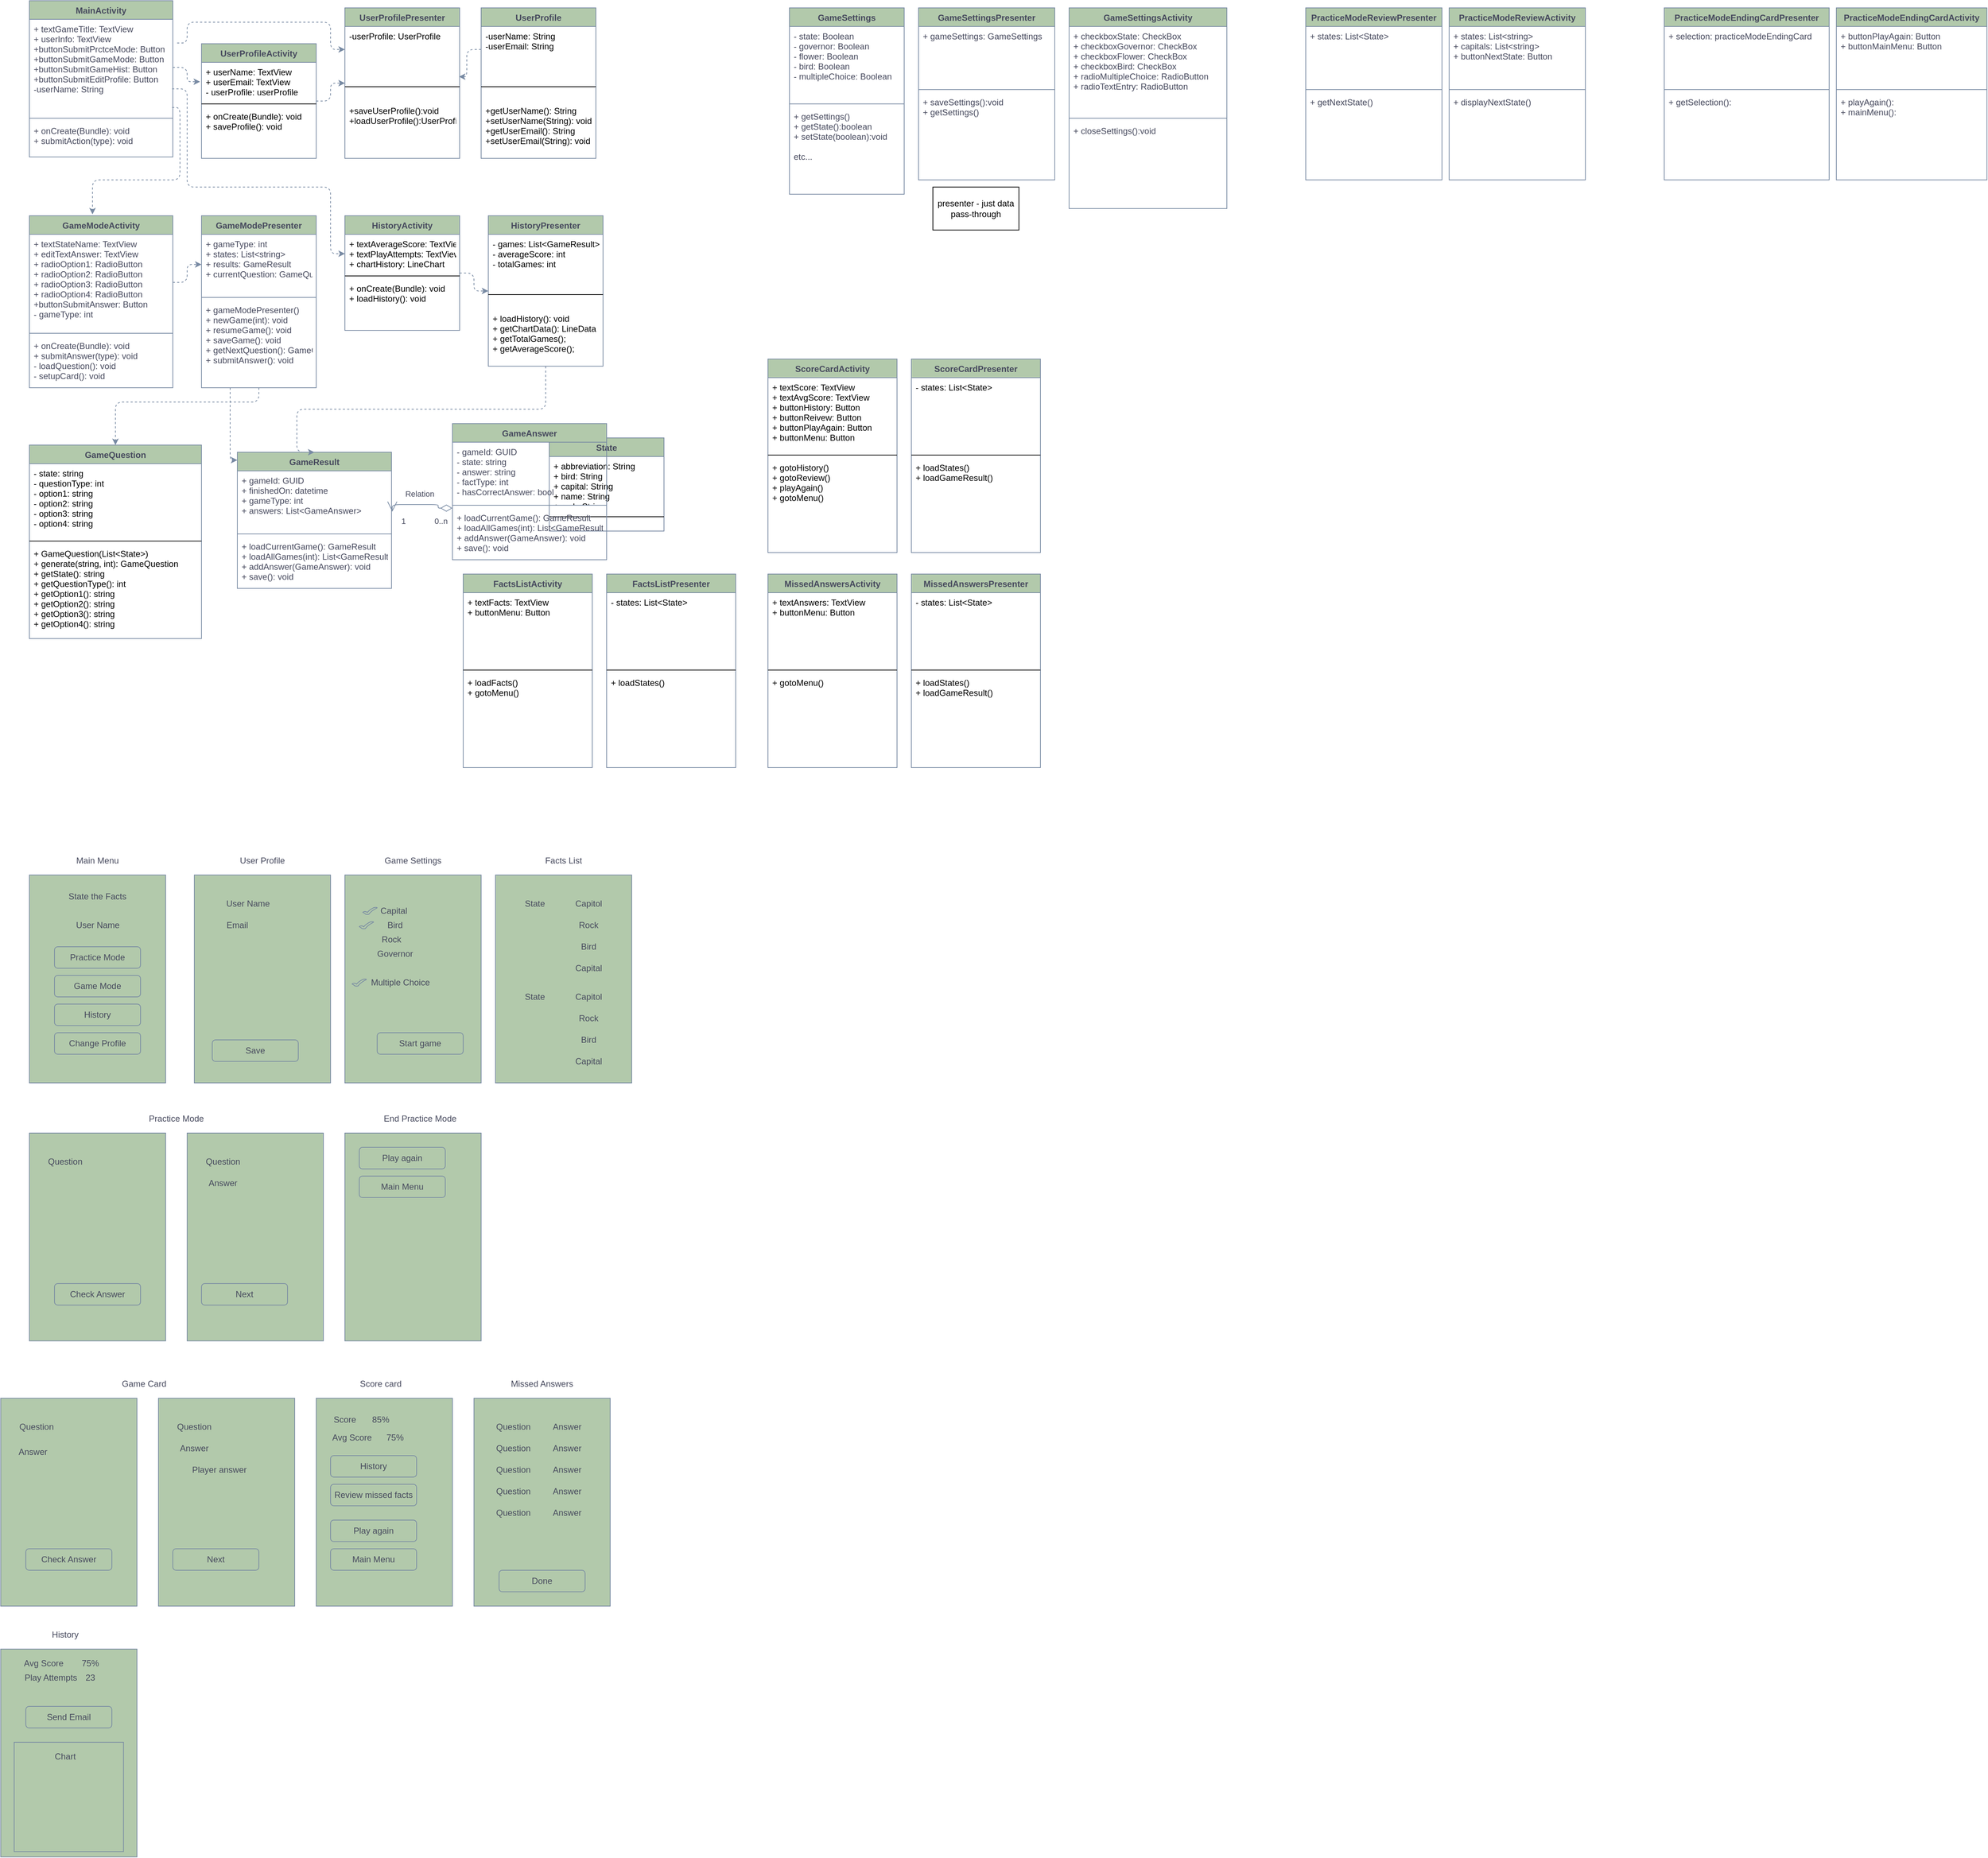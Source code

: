 <mxfile version="13.8.8" type="github" pages="2">
  <diagram id="sm37lmygg3lwEjV5lF5L" name="Page-1">
    <mxGraphModel dx="1184" dy="4093" grid="1" gridSize="10" guides="1" tooltips="1" connect="1" arrows="1" fold="1" page="1" pageScale="1" pageWidth="850" pageHeight="1100" math="0" shadow="0">
      <root>
        <mxCell id="0" />
        <mxCell id="1" parent="0" />
        <mxCell id="3IW7zeoGli7GCzq0aRYq-1" value="" style="rounded=0;whiteSpace=wrap;html=1;fillColor=#B2C9AB;strokeColor=#788AA3;fontColor=#46495D;" parent="1" vertex="1">
          <mxGeometry x="40" y="-1080" width="190" height="290" as="geometry" />
        </mxCell>
        <mxCell id="3IW7zeoGli7GCzq0aRYq-2" value="Question" style="text;html=1;strokeColor=none;fillColor=none;align=center;verticalAlign=middle;whiteSpace=wrap;rounded=0;fontColor=#46495D;" parent="1" vertex="1">
          <mxGeometry x="70" y="-1050" width="40" height="20" as="geometry" />
        </mxCell>
        <mxCell id="3IW7zeoGli7GCzq0aRYq-3" value="Check Answer" style="rounded=1;whiteSpace=wrap;html=1;fillColor=#B2C9AB;strokeColor=#788AA3;fontColor=#46495D;" parent="1" vertex="1">
          <mxGeometry x="75" y="-870" width="120" height="30" as="geometry" />
        </mxCell>
        <mxCell id="3IW7zeoGli7GCzq0aRYq-4" value="" style="rounded=0;whiteSpace=wrap;html=1;fillColor=#B2C9AB;strokeColor=#788AA3;fontColor=#46495D;" parent="1" vertex="1">
          <mxGeometry x="260" y="-1080" width="190" height="290" as="geometry" />
        </mxCell>
        <mxCell id="3IW7zeoGli7GCzq0aRYq-5" value="Question" style="text;html=1;strokeColor=none;fillColor=none;align=center;verticalAlign=middle;whiteSpace=wrap;rounded=0;fontColor=#46495D;" parent="1" vertex="1">
          <mxGeometry x="290" y="-1050" width="40" height="20" as="geometry" />
        </mxCell>
        <mxCell id="3IW7zeoGli7GCzq0aRYq-6" value="Next" style="rounded=1;whiteSpace=wrap;html=1;fillColor=#B2C9AB;strokeColor=#788AA3;fontColor=#46495D;" parent="1" vertex="1">
          <mxGeometry x="280" y="-870" width="120" height="30" as="geometry" />
        </mxCell>
        <mxCell id="3IW7zeoGli7GCzq0aRYq-7" value="Answer" style="text;html=1;strokeColor=none;fillColor=none;align=center;verticalAlign=middle;whiteSpace=wrap;rounded=0;fontColor=#46495D;" parent="1" vertex="1">
          <mxGeometry x="290" y="-1020" width="40" height="20" as="geometry" />
        </mxCell>
        <mxCell id="3IW7zeoGli7GCzq0aRYq-8" value="" style="rounded=0;whiteSpace=wrap;html=1;fillColor=#B2C9AB;strokeColor=#788AA3;fontColor=#46495D;" parent="1" vertex="1">
          <mxGeometry x="480" y="-1080" width="190" height="290" as="geometry" />
        </mxCell>
        <mxCell id="3IW7zeoGli7GCzq0aRYq-9" value="Play again" style="rounded=1;whiteSpace=wrap;html=1;fillColor=#B2C9AB;strokeColor=#788AA3;fontColor=#46495D;" parent="1" vertex="1">
          <mxGeometry x="500" y="-1060" width="120" height="30" as="geometry" />
        </mxCell>
        <mxCell id="3IW7zeoGli7GCzq0aRYq-10" value="Main Menu" style="rounded=1;whiteSpace=wrap;html=1;fillColor=#B2C9AB;strokeColor=#788AA3;fontColor=#46495D;" parent="1" vertex="1">
          <mxGeometry x="500" y="-1020" width="120" height="30" as="geometry" />
        </mxCell>
        <mxCell id="3IW7zeoGli7GCzq0aRYq-11" value="" style="rounded=0;whiteSpace=wrap;html=1;fillColor=#B2C9AB;strokeColor=#788AA3;fontColor=#46495D;" parent="1" vertex="1">
          <mxGeometry y="-710" width="190" height="290" as="geometry" />
        </mxCell>
        <mxCell id="3IW7zeoGli7GCzq0aRYq-12" value="Question" style="text;html=1;strokeColor=none;fillColor=none;align=center;verticalAlign=middle;whiteSpace=wrap;rounded=0;fontColor=#46495D;" parent="1" vertex="1">
          <mxGeometry x="30" y="-680" width="40" height="20" as="geometry" />
        </mxCell>
        <mxCell id="3IW7zeoGli7GCzq0aRYq-13" value="Check Answer" style="rounded=1;whiteSpace=wrap;html=1;fillColor=#B2C9AB;strokeColor=#788AA3;fontColor=#46495D;" parent="1" vertex="1">
          <mxGeometry x="35" y="-500" width="120" height="30" as="geometry" />
        </mxCell>
        <mxCell id="3IW7zeoGli7GCzq0aRYq-14" value="" style="rounded=0;whiteSpace=wrap;html=1;fillColor=#B2C9AB;strokeColor=#788AA3;fontColor=#46495D;" parent="1" vertex="1">
          <mxGeometry x="220" y="-710" width="190" height="290" as="geometry" />
        </mxCell>
        <mxCell id="3IW7zeoGli7GCzq0aRYq-15" value="Question" style="text;html=1;strokeColor=none;fillColor=none;align=center;verticalAlign=middle;whiteSpace=wrap;rounded=0;fontColor=#46495D;" parent="1" vertex="1">
          <mxGeometry x="250" y="-680" width="40" height="20" as="geometry" />
        </mxCell>
        <mxCell id="3IW7zeoGli7GCzq0aRYq-16" value="Next" style="rounded=1;whiteSpace=wrap;html=1;fillColor=#B2C9AB;strokeColor=#788AA3;fontColor=#46495D;" parent="1" vertex="1">
          <mxGeometry x="240" y="-500" width="120" height="30" as="geometry" />
        </mxCell>
        <mxCell id="3IW7zeoGli7GCzq0aRYq-17" value="Answer" style="text;html=1;strokeColor=none;fillColor=none;align=center;verticalAlign=middle;whiteSpace=wrap;rounded=0;fontColor=#46495D;" parent="1" vertex="1">
          <mxGeometry x="250" y="-650" width="40" height="20" as="geometry" />
        </mxCell>
        <mxCell id="3IW7zeoGli7GCzq0aRYq-18" value="Answer" style="text;html=1;strokeColor=none;fillColor=none;align=center;verticalAlign=middle;whiteSpace=wrap;rounded=0;fontColor=#46495D;" parent="1" vertex="1">
          <mxGeometry x="20" y="-645" width="50" height="20" as="geometry" />
        </mxCell>
        <mxCell id="3IW7zeoGli7GCzq0aRYq-19" value="Player answer" style="text;html=1;strokeColor=none;fillColor=none;align=center;verticalAlign=middle;whiteSpace=wrap;rounded=0;fontColor=#46495D;" parent="1" vertex="1">
          <mxGeometry x="250" y="-620" width="110" height="20" as="geometry" />
        </mxCell>
        <mxCell id="3IW7zeoGli7GCzq0aRYq-20" value="" style="rounded=0;whiteSpace=wrap;html=1;fillColor=#B2C9AB;strokeColor=#788AA3;fontColor=#46495D;" parent="1" vertex="1">
          <mxGeometry x="440" y="-710" width="190" height="290" as="geometry" />
        </mxCell>
        <mxCell id="3IW7zeoGli7GCzq0aRYq-21" value="85%" style="text;html=1;strokeColor=none;fillColor=none;align=center;verticalAlign=middle;whiteSpace=wrap;rounded=0;fontColor=#46495D;" parent="1" vertex="1">
          <mxGeometry x="510" y="-690" width="40" height="20" as="geometry" />
        </mxCell>
        <mxCell id="3IW7zeoGli7GCzq0aRYq-22" value="Score" style="text;html=1;strokeColor=none;fillColor=none;align=center;verticalAlign=middle;whiteSpace=wrap;rounded=0;fontColor=#46495D;" parent="1" vertex="1">
          <mxGeometry x="460" y="-690" width="40" height="20" as="geometry" />
        </mxCell>
        <mxCell id="3IW7zeoGli7GCzq0aRYq-23" value="75%" style="text;html=1;strokeColor=none;fillColor=none;align=center;verticalAlign=middle;whiteSpace=wrap;rounded=0;fontColor=#46495D;" parent="1" vertex="1">
          <mxGeometry x="530" y="-665" width="40" height="20" as="geometry" />
        </mxCell>
        <mxCell id="3IW7zeoGli7GCzq0aRYq-24" value="Avg Score" style="text;html=1;strokeColor=none;fillColor=none;align=center;verticalAlign=middle;whiteSpace=wrap;rounded=0;fontColor=#46495D;" parent="1" vertex="1">
          <mxGeometry x="460" y="-665" width="60" height="20" as="geometry" />
        </mxCell>
        <mxCell id="3IW7zeoGli7GCzq0aRYq-25" value="History" style="rounded=1;whiteSpace=wrap;html=1;fillColor=#B2C9AB;strokeColor=#788AA3;fontColor=#46495D;" parent="1" vertex="1">
          <mxGeometry x="460" y="-630" width="120" height="30" as="geometry" />
        </mxCell>
        <mxCell id="3IW7zeoGli7GCzq0aRYq-26" value="Play again" style="rounded=1;whiteSpace=wrap;html=1;fillColor=#B2C9AB;strokeColor=#788AA3;fontColor=#46495D;" parent="1" vertex="1">
          <mxGeometry x="460" y="-540" width="120" height="30" as="geometry" />
        </mxCell>
        <mxCell id="3IW7zeoGli7GCzq0aRYq-27" value="Main Menu" style="rounded=1;whiteSpace=wrap;html=1;fillColor=#B2C9AB;strokeColor=#788AA3;fontColor=#46495D;" parent="1" vertex="1">
          <mxGeometry x="460" y="-500" width="120" height="30" as="geometry" />
        </mxCell>
        <mxCell id="3IW7zeoGli7GCzq0aRYq-28" value="Review missed facts" style="rounded=1;whiteSpace=wrap;html=1;fillColor=#B2C9AB;strokeColor=#788AA3;fontColor=#46495D;" parent="1" vertex="1">
          <mxGeometry x="460" y="-590" width="120" height="30" as="geometry" />
        </mxCell>
        <mxCell id="3IW7zeoGli7GCzq0aRYq-29" value="" style="rounded=0;whiteSpace=wrap;html=1;fillColor=#B2C9AB;strokeColor=#788AA3;fontColor=#46495D;" parent="1" vertex="1">
          <mxGeometry x="660" y="-710" width="190" height="290" as="geometry" />
        </mxCell>
        <mxCell id="3IW7zeoGli7GCzq0aRYq-30" value="Question" style="text;html=1;strokeColor=none;fillColor=none;align=center;verticalAlign=middle;whiteSpace=wrap;rounded=0;fontColor=#46495D;" parent="1" vertex="1">
          <mxGeometry x="695" y="-680" width="40" height="20" as="geometry" />
        </mxCell>
        <mxCell id="3IW7zeoGli7GCzq0aRYq-31" value="Done" style="rounded=1;whiteSpace=wrap;html=1;fillColor=#B2C9AB;strokeColor=#788AA3;fontColor=#46495D;" parent="1" vertex="1">
          <mxGeometry x="695" y="-470" width="120" height="30" as="geometry" />
        </mxCell>
        <mxCell id="3IW7zeoGli7GCzq0aRYq-32" value="Answer" style="text;html=1;strokeColor=none;fillColor=none;align=center;verticalAlign=middle;whiteSpace=wrap;rounded=0;fontColor=#46495D;" parent="1" vertex="1">
          <mxGeometry x="765" y="-680" width="50" height="20" as="geometry" />
        </mxCell>
        <mxCell id="3IW7zeoGli7GCzq0aRYq-33" value="Question" style="text;html=1;strokeColor=none;fillColor=none;align=center;verticalAlign=middle;whiteSpace=wrap;rounded=0;fontColor=#46495D;" parent="1" vertex="1">
          <mxGeometry x="695" y="-650" width="40" height="20" as="geometry" />
        </mxCell>
        <mxCell id="3IW7zeoGli7GCzq0aRYq-34" value="Answer" style="text;html=1;strokeColor=none;fillColor=none;align=center;verticalAlign=middle;whiteSpace=wrap;rounded=0;fontColor=#46495D;" parent="1" vertex="1">
          <mxGeometry x="765" y="-650" width="50" height="20" as="geometry" />
        </mxCell>
        <mxCell id="3IW7zeoGli7GCzq0aRYq-35" value="Question" style="text;html=1;strokeColor=none;fillColor=none;align=center;verticalAlign=middle;whiteSpace=wrap;rounded=0;fontColor=#46495D;" parent="1" vertex="1">
          <mxGeometry x="695" y="-620" width="40" height="20" as="geometry" />
        </mxCell>
        <mxCell id="3IW7zeoGli7GCzq0aRYq-36" value="Answer" style="text;html=1;strokeColor=none;fillColor=none;align=center;verticalAlign=middle;whiteSpace=wrap;rounded=0;fontColor=#46495D;" parent="1" vertex="1">
          <mxGeometry x="765" y="-620" width="50" height="20" as="geometry" />
        </mxCell>
        <mxCell id="3IW7zeoGli7GCzq0aRYq-37" value="Question" style="text;html=1;strokeColor=none;fillColor=none;align=center;verticalAlign=middle;whiteSpace=wrap;rounded=0;fontColor=#46495D;" parent="1" vertex="1">
          <mxGeometry x="695" y="-590" width="40" height="20" as="geometry" />
        </mxCell>
        <mxCell id="3IW7zeoGli7GCzq0aRYq-38" value="Answer" style="text;html=1;strokeColor=none;fillColor=none;align=center;verticalAlign=middle;whiteSpace=wrap;rounded=0;fontColor=#46495D;" parent="1" vertex="1">
          <mxGeometry x="765" y="-590" width="50" height="20" as="geometry" />
        </mxCell>
        <mxCell id="3IW7zeoGli7GCzq0aRYq-39" value="Question" style="text;html=1;strokeColor=none;fillColor=none;align=center;verticalAlign=middle;whiteSpace=wrap;rounded=0;fontColor=#46495D;" parent="1" vertex="1">
          <mxGeometry x="695" y="-560" width="40" height="20" as="geometry" />
        </mxCell>
        <mxCell id="3IW7zeoGli7GCzq0aRYq-40" value="Answer" style="text;html=1;strokeColor=none;fillColor=none;align=center;verticalAlign=middle;whiteSpace=wrap;rounded=0;fontColor=#46495D;" parent="1" vertex="1">
          <mxGeometry x="765" y="-560" width="50" height="20" as="geometry" />
        </mxCell>
        <mxCell id="3IW7zeoGli7GCzq0aRYq-41" value="Missed Answers" style="text;html=1;strokeColor=none;fillColor=none;align=center;verticalAlign=middle;whiteSpace=wrap;rounded=0;fontColor=#46495D;" parent="1" vertex="1">
          <mxGeometry x="705" y="-740" width="100" height="20" as="geometry" />
        </mxCell>
        <mxCell id="3IW7zeoGli7GCzq0aRYq-42" value="Score card" style="text;html=1;strokeColor=none;fillColor=none;align=center;verticalAlign=middle;whiteSpace=wrap;rounded=0;fontColor=#46495D;" parent="1" vertex="1">
          <mxGeometry x="480" y="-740" width="100" height="20" as="geometry" />
        </mxCell>
        <mxCell id="3IW7zeoGli7GCzq0aRYq-43" value="Game Card" style="text;html=1;strokeColor=none;fillColor=none;align=center;verticalAlign=middle;whiteSpace=wrap;rounded=0;fontColor=#46495D;" parent="1" vertex="1">
          <mxGeometry x="150" y="-740" width="100" height="20" as="geometry" />
        </mxCell>
        <mxCell id="3IW7zeoGli7GCzq0aRYq-44" value="" style="rounded=0;whiteSpace=wrap;html=1;fillColor=#B2C9AB;strokeColor=#788AA3;fontColor=#46495D;" parent="1" vertex="1">
          <mxGeometry y="-360" width="190" height="290" as="geometry" />
        </mxCell>
        <mxCell id="3IW7zeoGli7GCzq0aRYq-45" value="75%" style="text;html=1;strokeColor=none;fillColor=none;align=center;verticalAlign=middle;whiteSpace=wrap;rounded=0;fontColor=#46495D;" parent="1" vertex="1">
          <mxGeometry x="105" y="-350" width="40" height="20" as="geometry" />
        </mxCell>
        <mxCell id="3IW7zeoGli7GCzq0aRYq-46" value="Avg Score" style="text;html=1;strokeColor=none;fillColor=none;align=center;verticalAlign=middle;whiteSpace=wrap;rounded=0;fontColor=#46495D;" parent="1" vertex="1">
          <mxGeometry x="30" y="-350" width="60" height="20" as="geometry" />
        </mxCell>
        <mxCell id="3IW7zeoGli7GCzq0aRYq-47" value="History" style="text;html=1;strokeColor=none;fillColor=none;align=center;verticalAlign=middle;whiteSpace=wrap;rounded=0;fontColor=#46495D;" parent="1" vertex="1">
          <mxGeometry x="40" y="-390" width="100" height="20" as="geometry" />
        </mxCell>
        <mxCell id="3IW7zeoGli7GCzq0aRYq-48" value="" style="rounded=0;whiteSpace=wrap;html=1;fillColor=#B2C9AB;strokeColor=#788AA3;fontColor=#46495D;" parent="1" vertex="1">
          <mxGeometry x="40" y="-1440" width="190" height="290" as="geometry" />
        </mxCell>
        <mxCell id="3IW7zeoGli7GCzq0aRYq-49" value="Practice Mode" style="rounded=1;whiteSpace=wrap;html=1;fillColor=#B2C9AB;strokeColor=#788AA3;fontColor=#46495D;" parent="1" vertex="1">
          <mxGeometry x="75" y="-1340" width="120" height="30" as="geometry" />
        </mxCell>
        <mxCell id="3IW7zeoGli7GCzq0aRYq-50" value="Game Mode" style="rounded=1;whiteSpace=wrap;html=1;fillColor=#B2C9AB;strokeColor=#788AA3;fontColor=#46495D;" parent="1" vertex="1">
          <mxGeometry x="75" y="-1300" width="120" height="30" as="geometry" />
        </mxCell>
        <mxCell id="3IW7zeoGli7GCzq0aRYq-51" value="State the Facts" style="text;html=1;strokeColor=none;fillColor=none;align=center;verticalAlign=middle;whiteSpace=wrap;rounded=0;fontColor=#46495D;" parent="1" vertex="1">
          <mxGeometry x="90" y="-1420" width="90" height="20" as="geometry" />
        </mxCell>
        <mxCell id="3IW7zeoGli7GCzq0aRYq-52" value="User Name" style="text;html=1;strokeColor=none;fillColor=none;align=center;verticalAlign=middle;whiteSpace=wrap;rounded=0;fontColor=#46495D;" parent="1" vertex="1">
          <mxGeometry x="97.5" y="-1380" width="75" height="20" as="geometry" />
        </mxCell>
        <mxCell id="3IW7zeoGli7GCzq0aRYq-53" value="History" style="rounded=1;whiteSpace=wrap;html=1;fillColor=#B2C9AB;strokeColor=#788AA3;fontColor=#46495D;" parent="1" vertex="1">
          <mxGeometry x="75" y="-1260" width="120" height="30" as="geometry" />
        </mxCell>
        <mxCell id="3IW7zeoGli7GCzq0aRYq-54" value="Change Profile" style="rounded=1;whiteSpace=wrap;html=1;fillColor=#B2C9AB;strokeColor=#788AA3;fontColor=#46495D;" parent="1" vertex="1">
          <mxGeometry x="75" y="-1220" width="120" height="30" as="geometry" />
        </mxCell>
        <mxCell id="3IW7zeoGli7GCzq0aRYq-55" value="" style="rounded=0;whiteSpace=wrap;html=1;fillColor=#B2C9AB;strokeColor=#788AA3;fontColor=#46495D;" parent="1" vertex="1">
          <mxGeometry x="480" y="-1440" width="190" height="290" as="geometry" />
        </mxCell>
        <mxCell id="3IW7zeoGli7GCzq0aRYq-56" value="Game Settings" style="text;html=1;strokeColor=none;fillColor=none;align=center;verticalAlign=middle;whiteSpace=wrap;rounded=0;fontColor=#46495D;" parent="1" vertex="1">
          <mxGeometry x="525" y="-1470" width="100" height="20" as="geometry" />
        </mxCell>
        <mxCell id="3IW7zeoGli7GCzq0aRYq-57" value="Start game" style="rounded=1;whiteSpace=wrap;html=1;fillColor=#B2C9AB;strokeColor=#788AA3;fontColor=#46495D;" parent="1" vertex="1">
          <mxGeometry x="525" y="-1220" width="120" height="30" as="geometry" />
        </mxCell>
        <mxCell id="3IW7zeoGli7GCzq0aRYq-58" value="Capital&amp;nbsp;" style="text;html=1;strokeColor=none;fillColor=none;align=center;verticalAlign=middle;whiteSpace=wrap;rounded=0;fontColor=#46495D;" parent="1" vertex="1">
          <mxGeometry x="510" y="-1400" width="80" height="20" as="geometry" />
        </mxCell>
        <mxCell id="3IW7zeoGli7GCzq0aRYq-59" value="Bird" style="text;html=1;strokeColor=none;fillColor=none;align=center;verticalAlign=middle;whiteSpace=wrap;rounded=0;fontColor=#46495D;" parent="1" vertex="1">
          <mxGeometry x="510" y="-1380" width="80" height="20" as="geometry" />
        </mxCell>
        <mxCell id="3IW7zeoGli7GCzq0aRYq-60" value="Rock" style="text;html=1;strokeColor=none;fillColor=none;align=center;verticalAlign=middle;whiteSpace=wrap;rounded=0;fontColor=#46495D;" parent="1" vertex="1">
          <mxGeometry x="505" y="-1360" width="80" height="20" as="geometry" />
        </mxCell>
        <mxCell id="3IW7zeoGli7GCzq0aRYq-61" value="Governor" style="text;html=1;strokeColor=none;fillColor=none;align=center;verticalAlign=middle;whiteSpace=wrap;rounded=0;fontColor=#46495D;" parent="1" vertex="1">
          <mxGeometry x="510" y="-1340" width="80" height="20" as="geometry" />
        </mxCell>
        <mxCell id="3IW7zeoGli7GCzq0aRYq-62" style="edgeStyle=orthogonalEdgeStyle;rounded=0;orthogonalLoop=1;jettySize=auto;html=1;exitX=0.5;exitY=1;exitDx=0;exitDy=0;strokeColor=#788AA3;fontColor=#46495D;" parent="1" source="3IW7zeoGli7GCzq0aRYq-61" target="3IW7zeoGli7GCzq0aRYq-61" edge="1">
          <mxGeometry relative="1" as="geometry" />
        </mxCell>
        <mxCell id="3IW7zeoGli7GCzq0aRYq-63" value="" style="verticalLabelPosition=bottom;verticalAlign=top;html=1;shape=mxgraph.basic.tick;fillColor=#B2C9AB;strokeColor=#788AA3;fontColor=#46495D;" parent="1" vertex="1">
          <mxGeometry x="505" y="-1395" width="20" height="10" as="geometry" />
        </mxCell>
        <mxCell id="3IW7zeoGli7GCzq0aRYq-64" value="" style="verticalLabelPosition=bottom;verticalAlign=top;html=1;shape=mxgraph.basic.tick;fillColor=#B2C9AB;strokeColor=#788AA3;fontColor=#46495D;" parent="1" vertex="1">
          <mxGeometry x="500" y="-1375" width="20" height="10" as="geometry" />
        </mxCell>
        <mxCell id="3IW7zeoGli7GCzq0aRYq-65" value="Multiple Choice" style="text;html=1;strokeColor=none;fillColor=none;align=center;verticalAlign=middle;whiteSpace=wrap;rounded=0;fontColor=#46495D;" parent="1" vertex="1">
          <mxGeometry x="505" y="-1300" width="105" height="20" as="geometry" />
        </mxCell>
        <mxCell id="3IW7zeoGli7GCzq0aRYq-66" value="" style="verticalLabelPosition=bottom;verticalAlign=top;html=1;shape=mxgraph.basic.tick;fillColor=#B2C9AB;strokeColor=#788AA3;fontColor=#46495D;" parent="1" vertex="1">
          <mxGeometry x="490" y="-1295" width="20" height="10" as="geometry" />
        </mxCell>
        <mxCell id="3IW7zeoGli7GCzq0aRYq-67" value="Main Menu" style="text;html=1;strokeColor=none;fillColor=none;align=center;verticalAlign=middle;whiteSpace=wrap;rounded=0;fontColor=#46495D;" parent="1" vertex="1">
          <mxGeometry x="85" y="-1470" width="100" height="20" as="geometry" />
        </mxCell>
        <mxCell id="3IW7zeoGli7GCzq0aRYq-68" value="" style="rounded=0;whiteSpace=wrap;html=1;fillColor=#B2C9AB;strokeColor=#788AA3;fontColor=#46495D;" parent="1" vertex="1">
          <mxGeometry x="270" y="-1440" width="190" height="290" as="geometry" />
        </mxCell>
        <mxCell id="3IW7zeoGli7GCzq0aRYq-69" value="User Name" style="text;html=1;strokeColor=none;fillColor=none;align=center;verticalAlign=middle;whiteSpace=wrap;rounded=0;fontColor=#46495D;" parent="1" vertex="1">
          <mxGeometry x="300" y="-1410" width="90" height="20" as="geometry" />
        </mxCell>
        <mxCell id="3IW7zeoGli7GCzq0aRYq-70" value="Save" style="rounded=1;whiteSpace=wrap;html=1;fillColor=#B2C9AB;strokeColor=#788AA3;fontColor=#46495D;" parent="1" vertex="1">
          <mxGeometry x="295" y="-1210" width="120" height="30" as="geometry" />
        </mxCell>
        <mxCell id="3IW7zeoGli7GCzq0aRYq-71" value="Email" style="text;html=1;strokeColor=none;fillColor=none;align=center;verticalAlign=middle;whiteSpace=wrap;rounded=0;fontColor=#46495D;" parent="1" vertex="1">
          <mxGeometry x="300" y="-1380" width="60" height="20" as="geometry" />
        </mxCell>
        <mxCell id="3IW7zeoGli7GCzq0aRYq-72" value="" style="whiteSpace=wrap;html=1;aspect=fixed;fillColor=#B2C9AB;strokeColor=#788AA3;fontColor=#46495D;" parent="1" vertex="1">
          <mxGeometry x="18.75" y="-230" width="152.5" height="152.5" as="geometry" />
        </mxCell>
        <mxCell id="3IW7zeoGli7GCzq0aRYq-73" value="Chart" style="text;html=1;strokeColor=none;fillColor=none;align=center;verticalAlign=middle;whiteSpace=wrap;rounded=0;fontColor=#46495D;" parent="1" vertex="1">
          <mxGeometry x="70" y="-220" width="40" height="20" as="geometry" />
        </mxCell>
        <mxCell id="3IW7zeoGli7GCzq0aRYq-74" value="23" style="text;html=1;strokeColor=none;fillColor=none;align=center;verticalAlign=middle;whiteSpace=wrap;rounded=0;fontColor=#46495D;" parent="1" vertex="1">
          <mxGeometry x="105" y="-330" width="40" height="20" as="geometry" />
        </mxCell>
        <mxCell id="3IW7zeoGli7GCzq0aRYq-75" value="Play Attempts" style="text;html=1;strokeColor=none;fillColor=none;align=center;verticalAlign=middle;whiteSpace=wrap;rounded=0;fontColor=#46495D;" parent="1" vertex="1">
          <mxGeometry x="30" y="-330" width="80" height="20" as="geometry" />
        </mxCell>
        <mxCell id="3IW7zeoGli7GCzq0aRYq-76" value="User Profile" style="text;html=1;strokeColor=none;fillColor=none;align=center;verticalAlign=middle;whiteSpace=wrap;rounded=0;fontColor=#46495D;" parent="1" vertex="1">
          <mxGeometry x="315" y="-1470" width="100" height="20" as="geometry" />
        </mxCell>
        <mxCell id="3IW7zeoGli7GCzq0aRYq-77" value="" style="rounded=0;whiteSpace=wrap;html=1;fillColor=#B2C9AB;strokeColor=#788AA3;fontColor=#46495D;" parent="1" vertex="1">
          <mxGeometry x="690" y="-1440" width="190" height="290" as="geometry" />
        </mxCell>
        <mxCell id="3IW7zeoGli7GCzq0aRYq-78" value="State" style="text;html=1;strokeColor=none;fillColor=none;align=center;verticalAlign=middle;whiteSpace=wrap;rounded=0;fontColor=#46495D;" parent="1" vertex="1">
          <mxGeometry x="725" y="-1410" width="40" height="20" as="geometry" />
        </mxCell>
        <mxCell id="3IW7zeoGli7GCzq0aRYq-79" value="Capitol" style="text;html=1;strokeColor=none;fillColor=none;align=center;verticalAlign=middle;whiteSpace=wrap;rounded=0;fontColor=#46495D;" parent="1" vertex="1">
          <mxGeometry x="795" y="-1410" width="50" height="20" as="geometry" />
        </mxCell>
        <mxCell id="3IW7zeoGli7GCzq0aRYq-80" value="Rock" style="text;html=1;strokeColor=none;fillColor=none;align=center;verticalAlign=middle;whiteSpace=wrap;rounded=0;fontColor=#46495D;" parent="1" vertex="1">
          <mxGeometry x="795" y="-1380" width="50" height="20" as="geometry" />
        </mxCell>
        <mxCell id="3IW7zeoGli7GCzq0aRYq-81" value="Bird" style="text;html=1;strokeColor=none;fillColor=none;align=center;verticalAlign=middle;whiteSpace=wrap;rounded=0;fontColor=#46495D;" parent="1" vertex="1">
          <mxGeometry x="795" y="-1350" width="50" height="20" as="geometry" />
        </mxCell>
        <mxCell id="3IW7zeoGli7GCzq0aRYq-82" value="Capital" style="text;html=1;strokeColor=none;fillColor=none;align=center;verticalAlign=middle;whiteSpace=wrap;rounded=0;fontColor=#46495D;" parent="1" vertex="1">
          <mxGeometry x="795" y="-1320" width="50" height="20" as="geometry" />
        </mxCell>
        <mxCell id="3IW7zeoGli7GCzq0aRYq-83" value="Facts List" style="text;html=1;strokeColor=none;fillColor=none;align=center;verticalAlign=middle;whiteSpace=wrap;rounded=0;fontColor=#46495D;" parent="1" vertex="1">
          <mxGeometry x="735" y="-1470" width="100" height="20" as="geometry" />
        </mxCell>
        <mxCell id="3IW7zeoGli7GCzq0aRYq-84" value="State" style="text;html=1;strokeColor=none;fillColor=none;align=center;verticalAlign=middle;whiteSpace=wrap;rounded=0;fontColor=#46495D;" parent="1" vertex="1">
          <mxGeometry x="725" y="-1280" width="40" height="20" as="geometry" />
        </mxCell>
        <mxCell id="3IW7zeoGli7GCzq0aRYq-85" value="Capitol" style="text;html=1;strokeColor=none;fillColor=none;align=center;verticalAlign=middle;whiteSpace=wrap;rounded=0;fontColor=#46495D;" parent="1" vertex="1">
          <mxGeometry x="795" y="-1280" width="50" height="20" as="geometry" />
        </mxCell>
        <mxCell id="3IW7zeoGli7GCzq0aRYq-86" value="Rock" style="text;html=1;strokeColor=none;fillColor=none;align=center;verticalAlign=middle;whiteSpace=wrap;rounded=0;fontColor=#46495D;" parent="1" vertex="1">
          <mxGeometry x="795" y="-1250" width="50" height="20" as="geometry" />
        </mxCell>
        <mxCell id="3IW7zeoGli7GCzq0aRYq-87" value="Bird" style="text;html=1;strokeColor=none;fillColor=none;align=center;verticalAlign=middle;whiteSpace=wrap;rounded=0;fontColor=#46495D;" parent="1" vertex="1">
          <mxGeometry x="795" y="-1220" width="50" height="20" as="geometry" />
        </mxCell>
        <mxCell id="3IW7zeoGli7GCzq0aRYq-88" value="Capital" style="text;html=1;strokeColor=none;fillColor=none;align=center;verticalAlign=middle;whiteSpace=wrap;rounded=0;fontColor=#46495D;" parent="1" vertex="1">
          <mxGeometry x="795" y="-1190" width="50" height="20" as="geometry" />
        </mxCell>
        <mxCell id="3IW7zeoGli7GCzq0aRYq-89" value="Practice Mode" style="text;html=1;strokeColor=none;fillColor=none;align=center;verticalAlign=middle;whiteSpace=wrap;rounded=0;fontColor=#46495D;" parent="1" vertex="1">
          <mxGeometry x="195" y="-1110" width="100" height="20" as="geometry" />
        </mxCell>
        <mxCell id="3IW7zeoGli7GCzq0aRYq-90" value="End Practice Mode" style="text;html=1;strokeColor=none;fillColor=none;align=center;verticalAlign=middle;whiteSpace=wrap;rounded=0;fontColor=#46495D;" parent="1" vertex="1">
          <mxGeometry x="510" y="-1110" width="150" height="20" as="geometry" />
        </mxCell>
        <mxCell id="3IW7zeoGli7GCzq0aRYq-91" value="GameModeActivity" style="swimlane;fontStyle=1;align=center;verticalAlign=top;childLayout=stackLayout;horizontal=1;startSize=26;horizontalStack=0;resizeParent=1;resizeParentMax=0;resizeLast=0;collapsible=1;marginBottom=0;fillColor=#B2C9AB;strokeColor=#788AA3;fontColor=#46495D;" parent="1" vertex="1">
          <mxGeometry x="40" y="-2360" width="200" height="240" as="geometry" />
        </mxCell>
        <mxCell id="3IW7zeoGli7GCzq0aRYq-92" value="+ textStateName: TextView&#xa;+ editTextAnswer: TextView&#xa;+ radioOption1: RadioButton&#xa;+ radioOption2: RadioButton&#xa;+ radioOption3: RadioButton&#xa;+ radioOption4: RadioButton&#xa;+buttonSubmitAnswer: Button&#xa;- gameType: int&#xa;" style="text;strokeColor=none;fillColor=none;align=left;verticalAlign=top;spacingLeft=4;spacingRight=4;overflow=hidden;rotatable=0;points=[[0,0.5],[1,0.5]];portConstraint=eastwest;fontColor=#46495D;" parent="3IW7zeoGli7GCzq0aRYq-91" vertex="1">
          <mxGeometry y="26" width="200" height="134" as="geometry" />
        </mxCell>
        <mxCell id="3IW7zeoGli7GCzq0aRYq-93" value="" style="line;strokeWidth=1;fillColor=none;align=left;verticalAlign=middle;spacingTop=-1;spacingLeft=3;spacingRight=3;rotatable=0;labelPosition=right;points=[];portConstraint=eastwest;strokeColor=#788AA3;fontColor=#46495D;" parent="3IW7zeoGli7GCzq0aRYq-91" vertex="1">
          <mxGeometry y="160" width="200" height="8" as="geometry" />
        </mxCell>
        <mxCell id="3IW7zeoGli7GCzq0aRYq-94" value="+ onCreate(Bundle): void &#xa;+ submitAnswer(type): void&#xa;- loadQuestion(): void&#xa;- setupCard(): void" style="text;strokeColor=none;fillColor=none;align=left;verticalAlign=top;spacingLeft=4;spacingRight=4;overflow=hidden;rotatable=0;points=[[0,0.5],[1,0.5]];portConstraint=eastwest;fontColor=#46495D;" parent="3IW7zeoGli7GCzq0aRYq-91" vertex="1">
          <mxGeometry y="168" width="200" height="72" as="geometry" />
        </mxCell>
        <mxCell id="3IW7zeoGli7GCzq0aRYq-95" style="edgeStyle=orthogonalEdgeStyle;curved=0;rounded=1;sketch=0;orthogonalLoop=1;jettySize=auto;html=1;dashed=1;strokeColor=#788AA3;fillColor=#B2C9AB;fontColor=#46495D;" parent="1" source="3IW7zeoGli7GCzq0aRYq-97" target="3IW7zeoGli7GCzq0aRYq-101" edge="1">
          <mxGeometry relative="1" as="geometry">
            <mxPoint x="310" y="-2010" as="targetPoint" />
            <Array as="points">
              <mxPoint x="320" y="-2019" />
            </Array>
          </mxGeometry>
        </mxCell>
        <mxCell id="3IW7zeoGli7GCzq0aRYq-96" style="edgeStyle=orthogonalEdgeStyle;curved=0;rounded=1;sketch=0;orthogonalLoop=1;jettySize=auto;html=1;dashed=1;strokeColor=#788AA3;fillColor=#B2C9AB;fontColor=#46495D;entryX=0.5;entryY=0;entryDx=0;entryDy=0;" parent="1" source="3IW7zeoGli7GCzq0aRYq-97" target="3IW7zeoGli7GCzq0aRYq-108" edge="1">
          <mxGeometry relative="1" as="geometry">
            <mxPoint x="560" y="-1780" as="targetPoint" />
            <Array as="points">
              <mxPoint x="360" y="-2100" />
              <mxPoint x="160" y="-2100" />
            </Array>
          </mxGeometry>
        </mxCell>
        <mxCell id="3IW7zeoGli7GCzq0aRYq-97" value="GameModePresenter" style="swimlane;fontStyle=1;align=center;verticalAlign=top;childLayout=stackLayout;horizontal=1;startSize=26;horizontalStack=0;resizeParent=1;resizeParentMax=0;resizeLast=0;collapsible=1;marginBottom=0;fillColor=#B2C9AB;strokeColor=#788AA3;fontColor=#46495D;" parent="1" vertex="1">
          <mxGeometry x="280" y="-2360" width="160" height="240" as="geometry" />
        </mxCell>
        <mxCell id="3IW7zeoGli7GCzq0aRYq-98" value="+ gameType: int&#xa;+ states: List&lt;string&gt;&#xa;+ results: GameResult&#xa;+ currentQuestion: GameQuestion" style="text;strokeColor=none;fillColor=none;align=left;verticalAlign=top;spacingLeft=4;spacingRight=4;overflow=hidden;rotatable=0;points=[[0,0.5],[1,0.5]];portConstraint=eastwest;fontColor=#46495D;" parent="3IW7zeoGli7GCzq0aRYq-97" vertex="1">
          <mxGeometry y="26" width="160" height="84" as="geometry" />
        </mxCell>
        <mxCell id="3IW7zeoGli7GCzq0aRYq-99" value="" style="line;strokeWidth=1;fillColor=none;align=left;verticalAlign=middle;spacingTop=-1;spacingLeft=3;spacingRight=3;rotatable=0;labelPosition=right;points=[];portConstraint=eastwest;strokeColor=#788AA3;fontColor=#46495D;" parent="3IW7zeoGli7GCzq0aRYq-97" vertex="1">
          <mxGeometry y="110" width="160" height="8" as="geometry" />
        </mxCell>
        <mxCell id="3IW7zeoGli7GCzq0aRYq-100" value="+ gameModePresenter()&#xa;+ newGame(int): void&#xa;+ resumeGame(): void&#xa;+ saveGame(): void&#xa;+ getNextQuestion(): GameQuestion&#xa;+ submitAnswer(): void" style="text;strokeColor=none;fillColor=none;align=left;verticalAlign=top;spacingLeft=4;spacingRight=4;overflow=hidden;rotatable=0;points=[[0,0.5],[1,0.5]];portConstraint=eastwest;fontColor=#46495D;" parent="3IW7zeoGli7GCzq0aRYq-97" vertex="1">
          <mxGeometry y="118" width="160" height="122" as="geometry" />
        </mxCell>
        <mxCell id="3IW7zeoGli7GCzq0aRYq-101" value="GameResult" style="swimlane;fontStyle=1;align=center;verticalAlign=top;childLayout=stackLayout;horizontal=1;startSize=26;horizontalStack=0;resizeParent=1;resizeParentMax=0;resizeLast=0;collapsible=1;marginBottom=0;fillColor=#B2C9AB;strokeColor=#788AA3;fontColor=#46495D;" parent="1" vertex="1">
          <mxGeometry x="330" y="-2030" width="215" height="190" as="geometry" />
        </mxCell>
        <mxCell id="3IW7zeoGli7GCzq0aRYq-102" value="+ gameId: GUID&#xa;+ finishedOn: datetime&#xa;+ gameType: int&#xa;+ answers: List&lt;GameAnswer&gt;" style="text;strokeColor=none;fillColor=none;align=left;verticalAlign=top;spacingLeft=4;spacingRight=4;overflow=hidden;rotatable=0;points=[[0,0.5],[1,0.5]];portConstraint=eastwest;fontColor=#46495D;" parent="3IW7zeoGli7GCzq0aRYq-101" vertex="1">
          <mxGeometry y="26" width="215" height="84" as="geometry" />
        </mxCell>
        <mxCell id="3IW7zeoGli7GCzq0aRYq-103" value="" style="line;strokeWidth=1;fillColor=none;align=left;verticalAlign=middle;spacingTop=-1;spacingLeft=3;spacingRight=3;rotatable=0;labelPosition=right;points=[];portConstraint=eastwest;strokeColor=#788AA3;fontColor=#46495D;" parent="3IW7zeoGli7GCzq0aRYq-101" vertex="1">
          <mxGeometry y="110" width="215" height="8" as="geometry" />
        </mxCell>
        <mxCell id="3IW7zeoGli7GCzq0aRYq-104" value="+ loadCurrentGame(): GameResult&#xa;+ loadAllGames(int): List&lt;GameResult&gt;&#xa;+ addAnswer(GameAnswer): void&#xa;+ save(): void&#xa;" style="text;strokeColor=none;fillColor=none;align=left;verticalAlign=top;spacingLeft=4;spacingRight=4;overflow=hidden;rotatable=0;points=[[0,0.5],[1,0.5]];portConstraint=eastwest;fontColor=#46495D;" parent="3IW7zeoGli7GCzq0aRYq-101" vertex="1">
          <mxGeometry y="118" width="215" height="72" as="geometry" />
        </mxCell>
        <mxCell id="3IW7zeoGli7GCzq0aRYq-105" value="Relation" style="endArrow=open;html=1;endSize=12;startArrow=diamondThin;startSize=14;startFill=0;edgeStyle=orthogonalEdgeStyle;strokeColor=#788AA3;fontColor=#46495D;entryX=1.005;entryY=0.679;entryDx=0;entryDy=0;entryPerimeter=0;" parent="1" target="3IW7zeoGli7GCzq0aRYq-102" edge="1" source="B4XnMiAIcD5PiH6J99Ew-1">
          <mxGeometry x="0.028" y="-15" relative="1" as="geometry">
            <mxPoint x="630" y="-1990" as="sourcePoint" />
            <mxPoint x="540" y="-1830" as="targetPoint" />
            <Array as="points">
              <mxPoint x="610" y="-1952" />
              <mxPoint x="610" y="-1957" />
              <mxPoint x="546" y="-1957" />
            </Array>
            <mxPoint as="offset" />
          </mxGeometry>
        </mxCell>
        <mxCell id="3IW7zeoGli7GCzq0aRYq-106" value="0..n" style="edgeLabel;resizable=0;html=1;align=left;verticalAlign=top;fontColor=#46495D;" parent="3IW7zeoGli7GCzq0aRYq-105" connectable="0" vertex="1">
          <mxGeometry x="-1" relative="1" as="geometry">
            <mxPoint x="-26.92" y="5" as="offset" />
          </mxGeometry>
        </mxCell>
        <mxCell id="3IW7zeoGli7GCzq0aRYq-107" value="1" style="edgeLabel;resizable=0;html=1;align=right;verticalAlign=top;fontColor=#46495D;" parent="3IW7zeoGli7GCzq0aRYq-105" connectable="0" vertex="1">
          <mxGeometry x="1" relative="1" as="geometry">
            <mxPoint x="19" as="offset" />
          </mxGeometry>
        </mxCell>
        <mxCell id="3IW7zeoGli7GCzq0aRYq-108" value="GameQuestion" style="swimlane;fontStyle=1;align=center;verticalAlign=top;childLayout=stackLayout;horizontal=1;startSize=26;horizontalStack=0;resizeParent=1;resizeParentMax=0;resizeLast=0;collapsible=1;marginBottom=0;rounded=0;sketch=0;strokeColor=#788AA3;fillColor=#B2C9AB;fontColor=#46495D;" parent="1" vertex="1">
          <mxGeometry x="40" y="-2040" width="240" height="270" as="geometry" />
        </mxCell>
        <mxCell id="3IW7zeoGli7GCzq0aRYq-109" value="- state: string&#xa;- questionType: int&#xa;- option1: string&#xa;- option2: string&#xa;- option3: string&#xa;- option4: string" style="text;strokeColor=none;fillColor=none;align=left;verticalAlign=top;spacingLeft=4;spacingRight=4;overflow=hidden;rotatable=0;points=[[0,0.5],[1,0.5]];portConstraint=eastwest;" parent="3IW7zeoGli7GCzq0aRYq-108" vertex="1">
          <mxGeometry y="26" width="240" height="104" as="geometry" />
        </mxCell>
        <mxCell id="3IW7zeoGli7GCzq0aRYq-110" value="" style="line;strokeWidth=1;fillColor=none;align=left;verticalAlign=middle;spacingTop=-1;spacingLeft=3;spacingRight=3;rotatable=0;labelPosition=right;points=[];portConstraint=eastwest;" parent="3IW7zeoGli7GCzq0aRYq-108" vertex="1">
          <mxGeometry y="130" width="240" height="8" as="geometry" />
        </mxCell>
        <mxCell id="3IW7zeoGli7GCzq0aRYq-111" value="+ GameQuestion(List&lt;State&gt;)&#xa;+ generate(string, int): GameQuestion&#xa;+ getState(): string&#xa;+ getQuestionType(): int&#xa;+ getOption1(): string&#xa;+ getOption2(): string&#xa;+ getOption3(): string&#xa;+ getOption4(): string" style="text;strokeColor=none;fillColor=none;align=left;verticalAlign=top;spacingLeft=4;spacingRight=4;overflow=hidden;rotatable=0;points=[[0,0.5],[1,0.5]];portConstraint=eastwest;" parent="3IW7zeoGli7GCzq0aRYq-108" vertex="1">
          <mxGeometry y="138" width="240" height="132" as="geometry" />
        </mxCell>
        <mxCell id="3IW7zeoGli7GCzq0aRYq-112" style="edgeStyle=orthogonalEdgeStyle;curved=0;rounded=1;sketch=0;orthogonalLoop=1;jettySize=auto;html=1;dashed=1;strokeColor=#788AA3;fillColor=#B2C9AB;fontColor=#46495D;" parent="1" source="3IW7zeoGli7GCzq0aRYq-113" target="3IW7zeoGli7GCzq0aRYq-118" edge="1">
          <mxGeometry relative="1" as="geometry" />
        </mxCell>
        <mxCell id="3IW7zeoGli7GCzq0aRYq-113" value="HistoryActivity" style="swimlane;fontStyle=1;align=center;verticalAlign=top;childLayout=stackLayout;horizontal=1;startSize=26;horizontalStack=0;resizeParent=1;resizeParentMax=0;resizeLast=0;collapsible=1;marginBottom=0;rounded=0;sketch=0;strokeColor=#788AA3;fillColor=#B2C9AB;fontColor=#46495D;" parent="1" vertex="1">
          <mxGeometry x="480" y="-2360" width="160" height="160" as="geometry" />
        </mxCell>
        <mxCell id="3IW7zeoGli7GCzq0aRYq-114" value="+ textAverageScore: TextView&#xa;+ textPlayAttempts: TextView&#xa;+ chartHistory: LineChart" style="text;strokeColor=none;fillColor=none;align=left;verticalAlign=top;spacingLeft=4;spacingRight=4;overflow=hidden;rotatable=0;points=[[0,0.5],[1,0.5]];portConstraint=eastwest;" parent="3IW7zeoGli7GCzq0aRYq-113" vertex="1">
          <mxGeometry y="26" width="160" height="54" as="geometry" />
        </mxCell>
        <mxCell id="3IW7zeoGli7GCzq0aRYq-115" value="" style="line;strokeWidth=1;fillColor=none;align=left;verticalAlign=middle;spacingTop=-1;spacingLeft=3;spacingRight=3;rotatable=0;labelPosition=right;points=[];portConstraint=eastwest;" parent="3IW7zeoGli7GCzq0aRYq-113" vertex="1">
          <mxGeometry y="80" width="160" height="8" as="geometry" />
        </mxCell>
        <mxCell id="3IW7zeoGli7GCzq0aRYq-116" value="+ onCreate(Bundle): void&#xa;+ loadHistory(): void" style="text;strokeColor=none;fillColor=none;align=left;verticalAlign=top;spacingLeft=4;spacingRight=4;overflow=hidden;rotatable=0;points=[[0,0.5],[1,0.5]];portConstraint=eastwest;" parent="3IW7zeoGli7GCzq0aRYq-113" vertex="1">
          <mxGeometry y="88" width="160" height="72" as="geometry" />
        </mxCell>
        <mxCell id="3IW7zeoGli7GCzq0aRYq-117" style="edgeStyle=orthogonalEdgeStyle;curved=0;rounded=1;sketch=0;orthogonalLoop=1;jettySize=auto;html=1;dashed=1;strokeColor=#788AA3;fillColor=#B2C9AB;fontColor=#46495D;entryX=0.5;entryY=0;entryDx=0;entryDy=0;" parent="1" source="3IW7zeoGli7GCzq0aRYq-118" target="3IW7zeoGli7GCzq0aRYq-101" edge="1">
          <mxGeometry relative="1" as="geometry">
            <mxPoint x="760" y="-1990" as="targetPoint" />
            <Array as="points">
              <mxPoint x="760" y="-2090" />
              <mxPoint x="413" y="-2090" />
            </Array>
          </mxGeometry>
        </mxCell>
        <mxCell id="3IW7zeoGli7GCzq0aRYq-118" value="HistoryPresenter" style="swimlane;fontStyle=1;align=center;verticalAlign=top;childLayout=stackLayout;horizontal=1;startSize=26;horizontalStack=0;resizeParent=1;resizeParentMax=0;resizeLast=0;collapsible=1;marginBottom=0;rounded=0;sketch=0;strokeColor=#788AA3;fillColor=#B2C9AB;fontColor=#46495D;" parent="1" vertex="1">
          <mxGeometry x="680" y="-2360" width="160" height="210" as="geometry" />
        </mxCell>
        <mxCell id="3IW7zeoGli7GCzq0aRYq-119" value="- games: List&lt;GameResult&gt;&#xa;- averageScore: int&#xa;- totalGames: int" style="text;strokeColor=none;fillColor=none;align=left;verticalAlign=top;spacingLeft=4;spacingRight=4;overflow=hidden;rotatable=0;points=[[0,0.5],[1,0.5]];portConstraint=eastwest;" parent="3IW7zeoGli7GCzq0aRYq-118" vertex="1">
          <mxGeometry y="26" width="160" height="64" as="geometry" />
        </mxCell>
        <mxCell id="3IW7zeoGli7GCzq0aRYq-120" value="" style="line;strokeWidth=1;fillColor=none;align=left;verticalAlign=middle;spacingTop=-1;spacingLeft=3;spacingRight=3;rotatable=0;labelPosition=right;points=[];portConstraint=eastwest;" parent="3IW7zeoGli7GCzq0aRYq-118" vertex="1">
          <mxGeometry y="90" width="160" height="40" as="geometry" />
        </mxCell>
        <mxCell id="3IW7zeoGli7GCzq0aRYq-121" value="+ loadHistory(): void&#xa;+ getChartData(): LineData&#xa;+ getTotalGames();&#xa;+ getAverageScore();" style="text;strokeColor=none;fillColor=none;align=left;verticalAlign=top;spacingLeft=4;spacingRight=4;overflow=hidden;rotatable=0;points=[[0,0.5],[1,0.5]];portConstraint=eastwest;" parent="3IW7zeoGli7GCzq0aRYq-118" vertex="1">
          <mxGeometry y="130" width="160" height="80" as="geometry" />
        </mxCell>
        <mxCell id="3IW7zeoGli7GCzq0aRYq-122" style="edgeStyle=orthogonalEdgeStyle;curved=0;rounded=1;sketch=0;orthogonalLoop=1;jettySize=auto;html=1;strokeColor=#788AA3;fillColor=#B2C9AB;fontColor=#46495D;dashed=1;" parent="1" source="3IW7zeoGli7GCzq0aRYq-92" target="3IW7zeoGli7GCzq0aRYq-98" edge="1">
          <mxGeometry relative="1" as="geometry" />
        </mxCell>
        <mxCell id="3IW7zeoGli7GCzq0aRYq-123" value="MainActivity" style="swimlane;fontStyle=1;align=center;verticalAlign=top;childLayout=stackLayout;horizontal=1;startSize=26;horizontalStack=0;resizeParent=1;resizeParentMax=0;resizeLast=0;collapsible=1;marginBottom=0;fillColor=#B2C9AB;strokeColor=#788AA3;fontColor=#46495D;" parent="1" vertex="1">
          <mxGeometry x="40" y="-2660" width="200" height="218" as="geometry" />
        </mxCell>
        <mxCell id="3IW7zeoGli7GCzq0aRYq-124" value="+ textGameTitle: TextView&#xa;+ userInfo: TextView&#xa;+buttonSubmitPrctceMode: Button&#xa;+buttonSubmitGameMode: Button&#xa;+buttonSubmitGameHist: Button&#xa;+buttonSubmitEditProfile: Button&#xa;-userName: String&#xa;" style="text;strokeColor=none;fillColor=none;align=left;verticalAlign=top;spacingLeft=4;spacingRight=4;overflow=hidden;rotatable=0;points=[[0,0.5],[1,0.5]];portConstraint=eastwest;fontColor=#46495D;" parent="3IW7zeoGli7GCzq0aRYq-123" vertex="1">
          <mxGeometry y="26" width="200" height="134" as="geometry" />
        </mxCell>
        <mxCell id="3IW7zeoGli7GCzq0aRYq-125" value="" style="line;strokeWidth=1;fillColor=none;align=left;verticalAlign=middle;spacingTop=-1;spacingLeft=3;spacingRight=3;rotatable=0;labelPosition=right;points=[];portConstraint=eastwest;strokeColor=#788AA3;fontColor=#46495D;" parent="3IW7zeoGli7GCzq0aRYq-123" vertex="1">
          <mxGeometry y="160" width="200" height="8" as="geometry" />
        </mxCell>
        <mxCell id="3IW7zeoGli7GCzq0aRYq-126" value="+ onCreate(Bundle): void &#xa;+ submitAction(type): void" style="text;strokeColor=none;fillColor=none;align=left;verticalAlign=top;spacingLeft=4;spacingRight=4;overflow=hidden;rotatable=0;points=[[0,0.5],[1,0.5]];portConstraint=eastwest;fontColor=#46495D;" parent="3IW7zeoGli7GCzq0aRYq-123" vertex="1">
          <mxGeometry y="168" width="200" height="50" as="geometry" />
        </mxCell>
        <mxCell id="3IW7zeoGli7GCzq0aRYq-127" style="edgeStyle=orthogonalEdgeStyle;curved=0;rounded=1;sketch=0;orthogonalLoop=1;jettySize=auto;html=1;dashed=1;strokeColor=#788AA3;fillColor=#B2C9AB;fontColor=#46495D;" parent="1" source="3IW7zeoGli7GCzq0aRYq-128" target="3IW7zeoGli7GCzq0aRYq-132" edge="1">
          <mxGeometry relative="1" as="geometry" />
        </mxCell>
        <mxCell id="3IW7zeoGli7GCzq0aRYq-128" value="UserProfileActivity" style="swimlane;fontStyle=1;align=center;verticalAlign=top;childLayout=stackLayout;horizontal=1;startSize=26;horizontalStack=0;resizeParent=1;resizeParentMax=0;resizeLast=0;collapsible=1;marginBottom=0;rounded=0;sketch=0;strokeColor=#788AA3;fillColor=#B2C9AB;fontColor=#46495D;" parent="1" vertex="1">
          <mxGeometry x="280" y="-2600" width="160" height="160" as="geometry" />
        </mxCell>
        <mxCell id="3IW7zeoGli7GCzq0aRYq-129" value="+ userName: TextView&#xa;+ userEmail: TextView&#xa;- userProfile: userProfile" style="text;strokeColor=none;fillColor=none;align=left;verticalAlign=top;spacingLeft=4;spacingRight=4;overflow=hidden;rotatable=0;points=[[0,0.5],[1,0.5]];portConstraint=eastwest;" parent="3IW7zeoGli7GCzq0aRYq-128" vertex="1">
          <mxGeometry y="26" width="160" height="54" as="geometry" />
        </mxCell>
        <mxCell id="3IW7zeoGli7GCzq0aRYq-130" value="" style="line;strokeWidth=1;fillColor=none;align=left;verticalAlign=middle;spacingTop=-1;spacingLeft=3;spacingRight=3;rotatable=0;labelPosition=right;points=[];portConstraint=eastwest;" parent="3IW7zeoGli7GCzq0aRYq-128" vertex="1">
          <mxGeometry y="80" width="160" height="8" as="geometry" />
        </mxCell>
        <mxCell id="3IW7zeoGli7GCzq0aRYq-131" value="+ onCreate(Bundle): void&#xa;+ saveProfile(): void" style="text;strokeColor=none;fillColor=none;align=left;verticalAlign=top;spacingLeft=4;spacingRight=4;overflow=hidden;rotatable=0;points=[[0,0.5],[1,0.5]];portConstraint=eastwest;" parent="3IW7zeoGli7GCzq0aRYq-128" vertex="1">
          <mxGeometry y="88" width="160" height="72" as="geometry" />
        </mxCell>
        <mxCell id="3IW7zeoGli7GCzq0aRYq-132" value="UserProfilePresenter" style="swimlane;fontStyle=1;align=center;verticalAlign=top;childLayout=stackLayout;horizontal=1;startSize=26;horizontalStack=0;resizeParent=1;resizeParentMax=0;resizeLast=0;collapsible=1;marginBottom=0;rounded=0;sketch=0;strokeColor=#788AA3;fillColor=#B2C9AB;fontColor=#46495D;" parent="1" vertex="1">
          <mxGeometry x="480" y="-2650" width="160" height="210" as="geometry" />
        </mxCell>
        <mxCell id="3IW7zeoGli7GCzq0aRYq-133" value="-userProfile: UserProfile" style="text;strokeColor=none;fillColor=none;align=left;verticalAlign=top;spacingLeft=4;spacingRight=4;overflow=hidden;rotatable=0;points=[[0,0.5],[1,0.5]];portConstraint=eastwest;" parent="3IW7zeoGli7GCzq0aRYq-132" vertex="1">
          <mxGeometry y="26" width="160" height="64" as="geometry" />
        </mxCell>
        <mxCell id="3IW7zeoGli7GCzq0aRYq-134" value="" style="line;strokeWidth=1;fillColor=none;align=left;verticalAlign=middle;spacingTop=-1;spacingLeft=3;spacingRight=3;rotatable=0;labelPosition=right;points=[];portConstraint=eastwest;" parent="3IW7zeoGli7GCzq0aRYq-132" vertex="1">
          <mxGeometry y="90" width="160" height="40" as="geometry" />
        </mxCell>
        <mxCell id="3IW7zeoGli7GCzq0aRYq-135" value="+saveUserProfile():void&#xa;+loadUserProfile():UserProfile" style="text;strokeColor=none;fillColor=none;align=left;verticalAlign=top;spacingLeft=4;spacingRight=4;overflow=hidden;rotatable=0;points=[[0,0.5],[1,0.5]];portConstraint=eastwest;" parent="3IW7zeoGli7GCzq0aRYq-132" vertex="1">
          <mxGeometry y="130" width="160" height="80" as="geometry" />
        </mxCell>
        <mxCell id="3IW7zeoGli7GCzq0aRYq-136" style="edgeStyle=orthogonalEdgeStyle;curved=0;rounded=1;sketch=0;orthogonalLoop=1;jettySize=auto;html=1;strokeColor=#788AA3;fillColor=#B2C9AB;fontColor=#46495D;dashed=1;exitX=1;exitY=0.5;exitDx=0;exitDy=0;" parent="1" source="3IW7zeoGli7GCzq0aRYq-124" edge="1">
          <mxGeometry relative="1" as="geometry">
            <mxPoint x="270" y="-2575" as="sourcePoint" />
            <mxPoint x="278" y="-2547" as="targetPoint" />
            <Array as="points">
              <mxPoint x="260" y="-2567" />
              <mxPoint x="260" y="-2547" />
            </Array>
          </mxGeometry>
        </mxCell>
        <mxCell id="3IW7zeoGli7GCzq0aRYq-137" value="UserProfile" style="swimlane;fontStyle=1;align=center;verticalAlign=top;childLayout=stackLayout;horizontal=1;startSize=26;horizontalStack=0;resizeParent=1;resizeParentMax=0;resizeLast=0;collapsible=1;marginBottom=0;rounded=0;sketch=0;strokeColor=#788AA3;fillColor=#B2C9AB;fontColor=#46495D;" parent="1" vertex="1">
          <mxGeometry x="670" y="-2650" width="160" height="210" as="geometry" />
        </mxCell>
        <mxCell id="3IW7zeoGli7GCzq0aRYq-138" value="-userName: String&#xa;-userEmail: String" style="text;strokeColor=none;fillColor=none;align=left;verticalAlign=top;spacingLeft=4;spacingRight=4;overflow=hidden;rotatable=0;points=[[0,0.5],[1,0.5]];portConstraint=eastwest;" parent="3IW7zeoGli7GCzq0aRYq-137" vertex="1">
          <mxGeometry y="26" width="160" height="64" as="geometry" />
        </mxCell>
        <mxCell id="3IW7zeoGli7GCzq0aRYq-139" value="" style="line;strokeWidth=1;fillColor=none;align=left;verticalAlign=middle;spacingTop=-1;spacingLeft=3;spacingRight=3;rotatable=0;labelPosition=right;points=[];portConstraint=eastwest;" parent="3IW7zeoGli7GCzq0aRYq-137" vertex="1">
          <mxGeometry y="90" width="160" height="40" as="geometry" />
        </mxCell>
        <mxCell id="3IW7zeoGli7GCzq0aRYq-140" value="+getUserName(): String&#xa;+setUserName(String): void&#xa;+getUserEmail(): String&#xa;+setUserEmail(String): void" style="text;strokeColor=none;fillColor=none;align=left;verticalAlign=top;spacingLeft=4;spacingRight=4;overflow=hidden;rotatable=0;points=[[0,0.5],[1,0.5]];portConstraint=eastwest;" parent="3IW7zeoGli7GCzq0aRYq-137" vertex="1">
          <mxGeometry y="130" width="160" height="80" as="geometry" />
        </mxCell>
        <mxCell id="3IW7zeoGli7GCzq0aRYq-141" style="edgeStyle=orthogonalEdgeStyle;curved=0;rounded=1;sketch=0;orthogonalLoop=1;jettySize=auto;html=1;dashed=1;strokeColor=#788AA3;fillColor=#B2C9AB;fontColor=#46495D;entryX=0.994;entryY=1.094;entryDx=0;entryDy=0;entryPerimeter=0;exitX=0;exitY=0.5;exitDx=0;exitDy=0;" parent="1" source="3IW7zeoGli7GCzq0aRYq-138" target="3IW7zeoGli7GCzq0aRYq-133" edge="1">
          <mxGeometry relative="1" as="geometry">
            <mxPoint x="450" y="-2540" as="sourcePoint" />
            <mxPoint x="490" y="-2515" as="targetPoint" />
          </mxGeometry>
        </mxCell>
        <mxCell id="3IW7zeoGli7GCzq0aRYq-142" style="edgeStyle=orthogonalEdgeStyle;curved=0;rounded=1;sketch=0;orthogonalLoop=1;jettySize=auto;html=1;strokeColor=#788AA3;fillColor=#B2C9AB;fontColor=#46495D;dashed=1;exitX=1.03;exitY=0.246;exitDx=0;exitDy=0;entryX=0;entryY=0.5;entryDx=0;entryDy=0;exitPerimeter=0;" parent="1" source="3IW7zeoGli7GCzq0aRYq-124" target="3IW7zeoGli7GCzq0aRYq-133" edge="1">
          <mxGeometry relative="1" as="geometry">
            <mxPoint x="241.9" y="-2750" as="sourcePoint" />
            <mxPoint x="279.98" y="-2598.022" as="targetPoint" />
            <Array as="points">
              <mxPoint x="260" y="-2601" />
              <mxPoint x="260" y="-2630" />
              <mxPoint x="460" y="-2630" />
              <mxPoint x="460" y="-2592" />
            </Array>
          </mxGeometry>
        </mxCell>
        <mxCell id="3IW7zeoGli7GCzq0aRYq-143" style="edgeStyle=orthogonalEdgeStyle;curved=0;rounded=1;sketch=0;orthogonalLoop=1;jettySize=auto;html=1;strokeColor=#788AA3;fillColor=#B2C9AB;fontColor=#46495D;dashed=1;exitX=0.995;exitY=0.724;exitDx=0;exitDy=0;entryX=0;entryY=0.5;entryDx=0;entryDy=0;exitPerimeter=0;" parent="1" source="3IW7zeoGli7GCzq0aRYq-124" target="3IW7zeoGli7GCzq0aRYq-114" edge="1">
          <mxGeometry relative="1" as="geometry">
            <mxPoint x="260" y="-2687" as="sourcePoint" />
            <mxPoint x="298.08" y="-2535.022" as="targetPoint" />
            <Array as="points">
              <mxPoint x="260" y="-2537" />
              <mxPoint x="260" y="-2400" />
              <mxPoint x="460" y="-2400" />
              <mxPoint x="460" y="-2307" />
            </Array>
          </mxGeometry>
        </mxCell>
        <mxCell id="3IW7zeoGli7GCzq0aRYq-144" style="edgeStyle=orthogonalEdgeStyle;curved=0;rounded=1;sketch=0;orthogonalLoop=1;jettySize=auto;html=1;strokeColor=#788AA3;fillColor=#B2C9AB;fontColor=#46495D;dashed=1;exitX=0.995;exitY=0.918;exitDx=0;exitDy=0;entryX=0.44;entryY=-0.008;entryDx=0;entryDy=0;entryPerimeter=0;exitPerimeter=0;" parent="1" source="3IW7zeoGli7GCzq0aRYq-124" target="3IW7zeoGli7GCzq0aRYq-91" edge="1">
          <mxGeometry relative="1" as="geometry">
            <mxPoint x="270" y="-2677" as="sourcePoint" />
            <mxPoint x="308.08" y="-2525.022" as="targetPoint" />
            <Array as="points">
              <mxPoint x="250" y="-2511" />
              <mxPoint x="250" y="-2410" />
              <mxPoint x="128" y="-2410" />
            </Array>
          </mxGeometry>
        </mxCell>
        <mxCell id="fS6PqZlzz-KnZBxfE1s6-2" value="State" style="swimlane;fontStyle=1;align=center;verticalAlign=top;childLayout=stackLayout;horizontal=1;startSize=26;horizontalStack=0;resizeParent=1;resizeParentMax=0;resizeLast=0;collapsible=1;marginBottom=0;rounded=0;sketch=0;strokeColor=#788AA3;fillColor=#B2C9AB;fontColor=#46495D;" parent="1" vertex="1">
          <mxGeometry x="765" y="-2050" width="160" height="130" as="geometry" />
        </mxCell>
        <mxCell id="fS6PqZlzz-KnZBxfE1s6-3" value="+ abbreviation: String&#xa;+ bird: String&#xa;+ capital: String&#xa;+ name: String&#xa;+ rock: String" style="text;strokeColor=none;fillColor=none;align=left;verticalAlign=top;spacingLeft=4;spacingRight=4;overflow=hidden;rotatable=0;points=[[0,0.5],[1,0.5]];portConstraint=eastwest;" parent="fS6PqZlzz-KnZBxfE1s6-2" vertex="1">
          <mxGeometry y="26" width="160" height="64" as="geometry" />
        </mxCell>
        <mxCell id="fS6PqZlzz-KnZBxfE1s6-4" value="" style="line;strokeWidth=1;fillColor=none;align=left;verticalAlign=middle;spacingTop=-1;spacingLeft=3;spacingRight=3;rotatable=0;labelPosition=right;points=[];portConstraint=eastwest;" parent="fS6PqZlzz-KnZBxfE1s6-2" vertex="1">
          <mxGeometry y="90" width="160" height="40" as="geometry" />
        </mxCell>
        <mxCell id="fS6PqZlzz-KnZBxfE1s6-6" value="FactsListPresenter" style="swimlane;fontStyle=1;align=center;verticalAlign=top;childLayout=stackLayout;horizontal=1;startSize=26;horizontalStack=0;resizeParent=1;resizeParentMax=0;resizeLast=0;collapsible=1;marginBottom=0;rounded=0;sketch=0;strokeColor=#788AA3;fillColor=#B2C9AB;fontColor=#46495D;" parent="1" vertex="1">
          <mxGeometry x="845" y="-1860" width="180" height="270" as="geometry" />
        </mxCell>
        <mxCell id="fS6PqZlzz-KnZBxfE1s6-7" value="- states: List&lt;State&gt;&#xa;" style="text;strokeColor=none;fillColor=none;align=left;verticalAlign=top;spacingLeft=4;spacingRight=4;overflow=hidden;rotatable=0;points=[[0,0.5],[1,0.5]];portConstraint=eastwest;" parent="fS6PqZlzz-KnZBxfE1s6-6" vertex="1">
          <mxGeometry y="26" width="180" height="104" as="geometry" />
        </mxCell>
        <mxCell id="fS6PqZlzz-KnZBxfE1s6-8" value="" style="line;strokeWidth=1;fillColor=none;align=left;verticalAlign=middle;spacingTop=-1;spacingLeft=3;spacingRight=3;rotatable=0;labelPosition=right;points=[];portConstraint=eastwest;" parent="fS6PqZlzz-KnZBxfE1s6-6" vertex="1">
          <mxGeometry y="130" width="180" height="8" as="geometry" />
        </mxCell>
        <mxCell id="fS6PqZlzz-KnZBxfE1s6-9" value="+ loadStates()" style="text;strokeColor=none;fillColor=none;align=left;verticalAlign=top;spacingLeft=4;spacingRight=4;overflow=hidden;rotatable=0;points=[[0,0.5],[1,0.5]];portConstraint=eastwest;" parent="fS6PqZlzz-KnZBxfE1s6-6" vertex="1">
          <mxGeometry y="138" width="180" height="132" as="geometry" />
        </mxCell>
        <mxCell id="XS3kPZ2DmlS0gzZ1ecoG-1" style="edgeStyle=orthogonalEdgeStyle;rounded=0;orthogonalLoop=1;jettySize=auto;html=1;exitX=1;exitY=0.5;exitDx=0;exitDy=0;" parent="fS6PqZlzz-KnZBxfE1s6-6" source="fS6PqZlzz-KnZBxfE1s6-9" target="fS6PqZlzz-KnZBxfE1s6-9" edge="1">
          <mxGeometry relative="1" as="geometry" />
        </mxCell>
        <mxCell id="XS3kPZ2DmlS0gzZ1ecoG-2" value="FactsListActivity" style="swimlane;fontStyle=1;align=center;verticalAlign=top;childLayout=stackLayout;horizontal=1;startSize=26;horizontalStack=0;resizeParent=1;resizeParentMax=0;resizeLast=0;collapsible=1;marginBottom=0;rounded=0;sketch=0;strokeColor=#788AA3;fillColor=#B2C9AB;fontColor=#46495D;" parent="1" vertex="1">
          <mxGeometry x="645" y="-1860" width="180" height="270" as="geometry" />
        </mxCell>
        <mxCell id="XS3kPZ2DmlS0gzZ1ecoG-3" value="+ textFacts: TextView&#xa;+ buttonMenu: Button" style="text;strokeColor=none;fillColor=none;align=left;verticalAlign=top;spacingLeft=4;spacingRight=4;overflow=hidden;rotatable=0;points=[[0,0.5],[1,0.5]];portConstraint=eastwest;" parent="XS3kPZ2DmlS0gzZ1ecoG-2" vertex="1">
          <mxGeometry y="26" width="180" height="104" as="geometry" />
        </mxCell>
        <mxCell id="XS3kPZ2DmlS0gzZ1ecoG-4" value="" style="line;strokeWidth=1;fillColor=none;align=left;verticalAlign=middle;spacingTop=-1;spacingLeft=3;spacingRight=3;rotatable=0;labelPosition=right;points=[];portConstraint=eastwest;" parent="XS3kPZ2DmlS0gzZ1ecoG-2" vertex="1">
          <mxGeometry y="130" width="180" height="8" as="geometry" />
        </mxCell>
        <mxCell id="XS3kPZ2DmlS0gzZ1ecoG-5" value="+ loadFacts()&#xa;+ gotoMenu()" style="text;strokeColor=none;fillColor=none;align=left;verticalAlign=top;spacingLeft=4;spacingRight=4;overflow=hidden;rotatable=0;points=[[0,0.5],[1,0.5]];portConstraint=eastwest;" parent="XS3kPZ2DmlS0gzZ1ecoG-2" vertex="1">
          <mxGeometry y="138" width="180" height="132" as="geometry" />
        </mxCell>
        <mxCell id="XS3kPZ2DmlS0gzZ1ecoG-6" style="edgeStyle=orthogonalEdgeStyle;rounded=0;orthogonalLoop=1;jettySize=auto;html=1;exitX=1;exitY=0.5;exitDx=0;exitDy=0;" parent="XS3kPZ2DmlS0gzZ1ecoG-2" source="XS3kPZ2DmlS0gzZ1ecoG-5" target="XS3kPZ2DmlS0gzZ1ecoG-5" edge="1">
          <mxGeometry relative="1" as="geometry" />
        </mxCell>
        <mxCell id="XS3kPZ2DmlS0gzZ1ecoG-7" value="MissedAnswersActivity" style="swimlane;fontStyle=1;align=center;verticalAlign=top;childLayout=stackLayout;horizontal=1;startSize=26;horizontalStack=0;resizeParent=1;resizeParentMax=0;resizeLast=0;collapsible=1;marginBottom=0;rounded=0;sketch=0;strokeColor=#788AA3;fillColor=#B2C9AB;fontColor=#46495D;" parent="1" vertex="1">
          <mxGeometry x="1070" y="-1860" width="180" height="270" as="geometry" />
        </mxCell>
        <mxCell id="XS3kPZ2DmlS0gzZ1ecoG-8" value="+ textAnswers: TextView&#xa;+ buttonMenu: Button" style="text;strokeColor=none;fillColor=none;align=left;verticalAlign=top;spacingLeft=4;spacingRight=4;overflow=hidden;rotatable=0;points=[[0,0.5],[1,0.5]];portConstraint=eastwest;" parent="XS3kPZ2DmlS0gzZ1ecoG-7" vertex="1">
          <mxGeometry y="26" width="180" height="104" as="geometry" />
        </mxCell>
        <mxCell id="XS3kPZ2DmlS0gzZ1ecoG-9" value="" style="line;strokeWidth=1;fillColor=none;align=left;verticalAlign=middle;spacingTop=-1;spacingLeft=3;spacingRight=3;rotatable=0;labelPosition=right;points=[];portConstraint=eastwest;" parent="XS3kPZ2DmlS0gzZ1ecoG-7" vertex="1">
          <mxGeometry y="130" width="180" height="8" as="geometry" />
        </mxCell>
        <mxCell id="XS3kPZ2DmlS0gzZ1ecoG-10" value="+ gotoMenu()" style="text;strokeColor=none;fillColor=none;align=left;verticalAlign=top;spacingLeft=4;spacingRight=4;overflow=hidden;rotatable=0;points=[[0,0.5],[1,0.5]];portConstraint=eastwest;" parent="XS3kPZ2DmlS0gzZ1ecoG-7" vertex="1">
          <mxGeometry y="138" width="180" height="132" as="geometry" />
        </mxCell>
        <mxCell id="XS3kPZ2DmlS0gzZ1ecoG-11" style="edgeStyle=orthogonalEdgeStyle;rounded=0;orthogonalLoop=1;jettySize=auto;html=1;exitX=1;exitY=0.5;exitDx=0;exitDy=0;" parent="XS3kPZ2DmlS0gzZ1ecoG-7" source="XS3kPZ2DmlS0gzZ1ecoG-10" target="XS3kPZ2DmlS0gzZ1ecoG-10" edge="1">
          <mxGeometry relative="1" as="geometry" />
        </mxCell>
        <mxCell id="XS3kPZ2DmlS0gzZ1ecoG-12" value="MissedAnswersPresenter" style="swimlane;fontStyle=1;align=center;verticalAlign=top;childLayout=stackLayout;horizontal=1;startSize=26;horizontalStack=0;resizeParent=1;resizeParentMax=0;resizeLast=0;collapsible=1;marginBottom=0;rounded=0;sketch=0;strokeColor=#788AA3;fillColor=#B2C9AB;fontColor=#46495D;" parent="1" vertex="1">
          <mxGeometry x="1270" y="-1860" width="180" height="270" as="geometry" />
        </mxCell>
        <mxCell id="XS3kPZ2DmlS0gzZ1ecoG-13" value="- states: List&lt;State&gt;&#xa;" style="text;strokeColor=none;fillColor=none;align=left;verticalAlign=top;spacingLeft=4;spacingRight=4;overflow=hidden;rotatable=0;points=[[0,0.5],[1,0.5]];portConstraint=eastwest;" parent="XS3kPZ2DmlS0gzZ1ecoG-12" vertex="1">
          <mxGeometry y="26" width="180" height="104" as="geometry" />
        </mxCell>
        <mxCell id="XS3kPZ2DmlS0gzZ1ecoG-14" value="" style="line;strokeWidth=1;fillColor=none;align=left;verticalAlign=middle;spacingTop=-1;spacingLeft=3;spacingRight=3;rotatable=0;labelPosition=right;points=[];portConstraint=eastwest;" parent="XS3kPZ2DmlS0gzZ1ecoG-12" vertex="1">
          <mxGeometry y="130" width="180" height="8" as="geometry" />
        </mxCell>
        <mxCell id="XS3kPZ2DmlS0gzZ1ecoG-15" value="+ loadStates()&#xa;+ loadGameResult()" style="text;strokeColor=none;fillColor=none;align=left;verticalAlign=top;spacingLeft=4;spacingRight=4;overflow=hidden;rotatable=0;points=[[0,0.5],[1,0.5]];portConstraint=eastwest;" parent="XS3kPZ2DmlS0gzZ1ecoG-12" vertex="1">
          <mxGeometry y="138" width="180" height="132" as="geometry" />
        </mxCell>
        <mxCell id="XS3kPZ2DmlS0gzZ1ecoG-16" style="edgeStyle=orthogonalEdgeStyle;rounded=0;orthogonalLoop=1;jettySize=auto;html=1;exitX=1;exitY=0.5;exitDx=0;exitDy=0;" parent="XS3kPZ2DmlS0gzZ1ecoG-12" source="XS3kPZ2DmlS0gzZ1ecoG-15" target="XS3kPZ2DmlS0gzZ1ecoG-15" edge="1">
          <mxGeometry relative="1" as="geometry" />
        </mxCell>
        <mxCell id="XS3kPZ2DmlS0gzZ1ecoG-17" value="ScoreCardActivity" style="swimlane;fontStyle=1;align=center;verticalAlign=top;childLayout=stackLayout;horizontal=1;startSize=26;horizontalStack=0;resizeParent=1;resizeParentMax=0;resizeLast=0;collapsible=1;marginBottom=0;rounded=0;sketch=0;strokeColor=#788AA3;fillColor=#B2C9AB;fontColor=#46495D;" parent="1" vertex="1">
          <mxGeometry x="1070" y="-2160" width="180" height="270" as="geometry" />
        </mxCell>
        <mxCell id="XS3kPZ2DmlS0gzZ1ecoG-18" value="+ textScore: TextView&#xa;+ textAvgScore: TextView&#xa;+ buttonHistory: Button&#xa;+ buttonReivew: Button&#xa;+ buttonPlayAgain: Button&#xa;+ buttonMenu: Button&#xa;" style="text;strokeColor=none;fillColor=none;align=left;verticalAlign=top;spacingLeft=4;spacingRight=4;overflow=hidden;rotatable=0;points=[[0,0.5],[1,0.5]];portConstraint=eastwest;" parent="XS3kPZ2DmlS0gzZ1ecoG-17" vertex="1">
          <mxGeometry y="26" width="180" height="104" as="geometry" />
        </mxCell>
        <mxCell id="XS3kPZ2DmlS0gzZ1ecoG-19" value="" style="line;strokeWidth=1;fillColor=none;align=left;verticalAlign=middle;spacingTop=-1;spacingLeft=3;spacingRight=3;rotatable=0;labelPosition=right;points=[];portConstraint=eastwest;" parent="XS3kPZ2DmlS0gzZ1ecoG-17" vertex="1">
          <mxGeometry y="130" width="180" height="8" as="geometry" />
        </mxCell>
        <mxCell id="XS3kPZ2DmlS0gzZ1ecoG-20" value="+ gotoHistory()&#xa;+ gotoReview()&#xa;+ playAgain()&#xa;+ gotoMenu()" style="text;strokeColor=none;fillColor=none;align=left;verticalAlign=top;spacingLeft=4;spacingRight=4;overflow=hidden;rotatable=0;points=[[0,0.5],[1,0.5]];portConstraint=eastwest;" parent="XS3kPZ2DmlS0gzZ1ecoG-17" vertex="1">
          <mxGeometry y="138" width="180" height="132" as="geometry" />
        </mxCell>
        <mxCell id="XS3kPZ2DmlS0gzZ1ecoG-21" style="edgeStyle=orthogonalEdgeStyle;rounded=0;orthogonalLoop=1;jettySize=auto;html=1;exitX=1;exitY=0.5;exitDx=0;exitDy=0;" parent="XS3kPZ2DmlS0gzZ1ecoG-17" source="XS3kPZ2DmlS0gzZ1ecoG-20" target="XS3kPZ2DmlS0gzZ1ecoG-20" edge="1">
          <mxGeometry relative="1" as="geometry" />
        </mxCell>
        <mxCell id="XS3kPZ2DmlS0gzZ1ecoG-22" value="ScoreCardPresenter" style="swimlane;fontStyle=1;align=center;verticalAlign=top;childLayout=stackLayout;horizontal=1;startSize=26;horizontalStack=0;resizeParent=1;resizeParentMax=0;resizeLast=0;collapsible=1;marginBottom=0;rounded=0;sketch=0;strokeColor=#788AA3;fillColor=#B2C9AB;fontColor=#46495D;" parent="1" vertex="1">
          <mxGeometry x="1270" y="-2160" width="180" height="270" as="geometry" />
        </mxCell>
        <mxCell id="XS3kPZ2DmlS0gzZ1ecoG-23" value="- states: List&lt;State&gt;&#xa;" style="text;strokeColor=none;fillColor=none;align=left;verticalAlign=top;spacingLeft=4;spacingRight=4;overflow=hidden;rotatable=0;points=[[0,0.5],[1,0.5]];portConstraint=eastwest;" parent="XS3kPZ2DmlS0gzZ1ecoG-22" vertex="1">
          <mxGeometry y="26" width="180" height="104" as="geometry" />
        </mxCell>
        <mxCell id="XS3kPZ2DmlS0gzZ1ecoG-24" value="" style="line;strokeWidth=1;fillColor=none;align=left;verticalAlign=middle;spacingTop=-1;spacingLeft=3;spacingRight=3;rotatable=0;labelPosition=right;points=[];portConstraint=eastwest;" parent="XS3kPZ2DmlS0gzZ1ecoG-22" vertex="1">
          <mxGeometry y="130" width="180" height="8" as="geometry" />
        </mxCell>
        <mxCell id="XS3kPZ2DmlS0gzZ1ecoG-25" value="+ loadStates()&#xa;+ loadGameResult()" style="text;strokeColor=none;fillColor=none;align=left;verticalAlign=top;spacingLeft=4;spacingRight=4;overflow=hidden;rotatable=0;points=[[0,0.5],[1,0.5]];portConstraint=eastwest;" parent="XS3kPZ2DmlS0gzZ1ecoG-22" vertex="1">
          <mxGeometry y="138" width="180" height="132" as="geometry" />
        </mxCell>
        <mxCell id="XS3kPZ2DmlS0gzZ1ecoG-26" style="edgeStyle=orthogonalEdgeStyle;rounded=0;orthogonalLoop=1;jettySize=auto;html=1;exitX=1;exitY=0.5;exitDx=0;exitDy=0;" parent="XS3kPZ2DmlS0gzZ1ecoG-22" source="XS3kPZ2DmlS0gzZ1ecoG-25" target="XS3kPZ2DmlS0gzZ1ecoG-25" edge="1">
          <mxGeometry relative="1" as="geometry" />
        </mxCell>
        <mxCell id="Z-VY4i29iTaOkv8BlvJc-1" value="GameSettingsActivity" style="swimlane;fontStyle=1;align=center;verticalAlign=top;childLayout=stackLayout;horizontal=1;startSize=26;horizontalStack=0;resizeParent=1;resizeParentMax=0;resizeLast=0;collapsible=1;marginBottom=0;fillColor=#B2C9AB;strokeColor=#788AA3;fontColor=#46495D;" parent="1" vertex="1">
          <mxGeometry x="1490" y="-2650" width="220" height="280" as="geometry" />
        </mxCell>
        <mxCell id="Z-VY4i29iTaOkv8BlvJc-2" value="+ checkboxState: CheckBox&#xa;+ checkboxGovernor: CheckBox&#xa;+ checkboxFlower: CheckBox&#xa;+ checkboxBird: CheckBox&#xa;+ radioMultipleChoice: RadioButton&#xa;+ radioTextEntry: RadioButton&#xa;" style="text;strokeColor=none;fillColor=none;align=left;verticalAlign=top;spacingLeft=4;spacingRight=4;overflow=hidden;rotatable=0;points=[[0,0.5],[1,0.5]];portConstraint=eastwest;fontColor=#46495D;" parent="Z-VY4i29iTaOkv8BlvJc-1" vertex="1">
          <mxGeometry y="26" width="220" height="124" as="geometry" />
        </mxCell>
        <mxCell id="Z-VY4i29iTaOkv8BlvJc-3" value="" style="line;strokeWidth=1;fillColor=none;align=left;verticalAlign=middle;spacingTop=-1;spacingLeft=3;spacingRight=3;rotatable=0;labelPosition=right;points=[];portConstraint=eastwest;strokeColor=#788AA3;fontColor=#46495D;" parent="Z-VY4i29iTaOkv8BlvJc-1" vertex="1">
          <mxGeometry y="150" width="220" height="8" as="geometry" />
        </mxCell>
        <mxCell id="Z-VY4i29iTaOkv8BlvJc-4" value="+ closeSettings():void" style="text;strokeColor=none;fillColor=none;align=left;verticalAlign=top;spacingLeft=4;spacingRight=4;overflow=hidden;rotatable=0;points=[[0,0.5],[1,0.5]];portConstraint=eastwest;fontColor=#46495D;" parent="Z-VY4i29iTaOkv8BlvJc-1" vertex="1">
          <mxGeometry y="158" width="220" height="122" as="geometry" />
        </mxCell>
        <mxCell id="Z-VY4i29iTaOkv8BlvJc-5" value="GameSettingsPresenter" style="swimlane;fontStyle=1;align=center;verticalAlign=top;childLayout=stackLayout;horizontal=1;startSize=26;horizontalStack=0;resizeParent=1;resizeParentMax=0;resizeLast=0;collapsible=1;marginBottom=0;fillColor=#B2C9AB;strokeColor=#788AA3;fontColor=#46495D;" parent="1" vertex="1">
          <mxGeometry x="1280" y="-2650" width="190" height="240" as="geometry" />
        </mxCell>
        <mxCell id="Z-VY4i29iTaOkv8BlvJc-6" value="+ gameSettings: GameSettings" style="text;strokeColor=none;fillColor=none;align=left;verticalAlign=top;spacingLeft=4;spacingRight=4;overflow=hidden;rotatable=0;points=[[0,0.5],[1,0.5]];portConstraint=eastwest;fontColor=#46495D;" parent="Z-VY4i29iTaOkv8BlvJc-5" vertex="1">
          <mxGeometry y="26" width="190" height="84" as="geometry" />
        </mxCell>
        <mxCell id="Z-VY4i29iTaOkv8BlvJc-7" value="" style="line;strokeWidth=1;fillColor=none;align=left;verticalAlign=middle;spacingTop=-1;spacingLeft=3;spacingRight=3;rotatable=0;labelPosition=right;points=[];portConstraint=eastwest;strokeColor=#788AA3;fontColor=#46495D;" parent="Z-VY4i29iTaOkv8BlvJc-5" vertex="1">
          <mxGeometry y="110" width="190" height="8" as="geometry" />
        </mxCell>
        <mxCell id="Z-VY4i29iTaOkv8BlvJc-8" value="+ saveSettings():void&#xa;+ getSettings()" style="text;strokeColor=none;fillColor=none;align=left;verticalAlign=top;spacingLeft=4;spacingRight=4;overflow=hidden;rotatable=0;points=[[0,0.5],[1,0.5]];portConstraint=eastwest;fontColor=#46495D;" parent="Z-VY4i29iTaOkv8BlvJc-5" vertex="1">
          <mxGeometry y="118" width="190" height="122" as="geometry" />
        </mxCell>
        <mxCell id="Z-VY4i29iTaOkv8BlvJc-9" value="PracticeModeReviewPresenter" style="swimlane;fontStyle=1;align=center;verticalAlign=top;childLayout=stackLayout;horizontal=1;startSize=26;horizontalStack=0;resizeParent=1;resizeParentMax=0;resizeLast=0;collapsible=1;marginBottom=0;fillColor=#B2C9AB;strokeColor=#788AA3;fontColor=#46495D;" parent="1" vertex="1">
          <mxGeometry x="1820" y="-2650" width="190" height="240" as="geometry" />
        </mxCell>
        <mxCell id="Z-VY4i29iTaOkv8BlvJc-10" value="+ states: List&lt;State&gt;&#xa;" style="text;strokeColor=none;fillColor=none;align=left;verticalAlign=top;spacingLeft=4;spacingRight=4;overflow=hidden;rotatable=0;points=[[0,0.5],[1,0.5]];portConstraint=eastwest;fontColor=#46495D;" parent="Z-VY4i29iTaOkv8BlvJc-9" vertex="1">
          <mxGeometry y="26" width="190" height="84" as="geometry" />
        </mxCell>
        <mxCell id="Z-VY4i29iTaOkv8BlvJc-11" value="" style="line;strokeWidth=1;fillColor=none;align=left;verticalAlign=middle;spacingTop=-1;spacingLeft=3;spacingRight=3;rotatable=0;labelPosition=right;points=[];portConstraint=eastwest;strokeColor=#788AA3;fontColor=#46495D;" parent="Z-VY4i29iTaOkv8BlvJc-9" vertex="1">
          <mxGeometry y="110" width="190" height="8" as="geometry" />
        </mxCell>
        <mxCell id="Z-VY4i29iTaOkv8BlvJc-12" value="+ getNextState()" style="text;strokeColor=none;fillColor=none;align=left;verticalAlign=top;spacingLeft=4;spacingRight=4;overflow=hidden;rotatable=0;points=[[0,0.5],[1,0.5]];portConstraint=eastwest;fontColor=#46495D;" parent="Z-VY4i29iTaOkv8BlvJc-9" vertex="1">
          <mxGeometry y="118" width="190" height="122" as="geometry" />
        </mxCell>
        <mxCell id="Z-VY4i29iTaOkv8BlvJc-13" value="PracticeModeReviewActivity" style="swimlane;fontStyle=1;align=center;verticalAlign=top;childLayout=stackLayout;horizontal=1;startSize=26;horizontalStack=0;resizeParent=1;resizeParentMax=0;resizeLast=0;collapsible=1;marginBottom=0;fillColor=#B2C9AB;strokeColor=#788AA3;fontColor=#46495D;" parent="1" vertex="1">
          <mxGeometry x="2020" y="-2650" width="190" height="240" as="geometry" />
        </mxCell>
        <mxCell id="Z-VY4i29iTaOkv8BlvJc-14" value="+ states: List&lt;string&gt;&#xa;+ capitals: List&lt;string&gt;&#xa;+ buttonNextState: Button" style="text;strokeColor=none;fillColor=none;align=left;verticalAlign=top;spacingLeft=4;spacingRight=4;overflow=hidden;rotatable=0;points=[[0,0.5],[1,0.5]];portConstraint=eastwest;fontColor=#46495D;" parent="Z-VY4i29iTaOkv8BlvJc-13" vertex="1">
          <mxGeometry y="26" width="190" height="84" as="geometry" />
        </mxCell>
        <mxCell id="Z-VY4i29iTaOkv8BlvJc-15" value="" style="line;strokeWidth=1;fillColor=none;align=left;verticalAlign=middle;spacingTop=-1;spacingLeft=3;spacingRight=3;rotatable=0;labelPosition=right;points=[];portConstraint=eastwest;strokeColor=#788AA3;fontColor=#46495D;" parent="Z-VY4i29iTaOkv8BlvJc-13" vertex="1">
          <mxGeometry y="110" width="190" height="8" as="geometry" />
        </mxCell>
        <mxCell id="Z-VY4i29iTaOkv8BlvJc-16" value="+ displayNextState()" style="text;strokeColor=none;fillColor=none;align=left;verticalAlign=top;spacingLeft=4;spacingRight=4;overflow=hidden;rotatable=0;points=[[0,0.5],[1,0.5]];portConstraint=eastwest;fontColor=#46495D;" parent="Z-VY4i29iTaOkv8BlvJc-13" vertex="1">
          <mxGeometry y="118" width="190" height="122" as="geometry" />
        </mxCell>
        <mxCell id="Z-VY4i29iTaOkv8BlvJc-17" value="PracticeModeEndingCardPresenter" style="swimlane;fontStyle=1;align=center;verticalAlign=top;childLayout=stackLayout;horizontal=1;startSize=26;horizontalStack=0;resizeParent=1;resizeParentMax=0;resizeLast=0;collapsible=1;marginBottom=0;fillColor=#B2C9AB;strokeColor=#788AA3;fontColor=#46495D;" parent="1" vertex="1">
          <mxGeometry x="2320" y="-2650" width="230" height="240" as="geometry" />
        </mxCell>
        <mxCell id="Z-VY4i29iTaOkv8BlvJc-18" value="+ selection: practiceModeEndingCard" style="text;strokeColor=none;fillColor=none;align=left;verticalAlign=top;spacingLeft=4;spacingRight=4;overflow=hidden;rotatable=0;points=[[0,0.5],[1,0.5]];portConstraint=eastwest;fontColor=#46495D;" parent="Z-VY4i29iTaOkv8BlvJc-17" vertex="1">
          <mxGeometry y="26" width="230" height="84" as="geometry" />
        </mxCell>
        <mxCell id="Z-VY4i29iTaOkv8BlvJc-19" value="" style="line;strokeWidth=1;fillColor=none;align=left;verticalAlign=middle;spacingTop=-1;spacingLeft=3;spacingRight=3;rotatable=0;labelPosition=right;points=[];portConstraint=eastwest;strokeColor=#788AA3;fontColor=#46495D;" parent="Z-VY4i29iTaOkv8BlvJc-17" vertex="1">
          <mxGeometry y="110" width="230" height="8" as="geometry" />
        </mxCell>
        <mxCell id="Z-VY4i29iTaOkv8BlvJc-20" value="+ getSelection():" style="text;strokeColor=none;fillColor=none;align=left;verticalAlign=top;spacingLeft=4;spacingRight=4;overflow=hidden;rotatable=0;points=[[0,0.5],[1,0.5]];portConstraint=eastwest;fontColor=#46495D;" parent="Z-VY4i29iTaOkv8BlvJc-17" vertex="1">
          <mxGeometry y="118" width="230" height="122" as="geometry" />
        </mxCell>
        <mxCell id="Z-VY4i29iTaOkv8BlvJc-21" value="PracticeModeEndingCardActivity" style="swimlane;fontStyle=1;align=center;verticalAlign=top;childLayout=stackLayout;horizontal=1;startSize=26;horizontalStack=0;resizeParent=1;resizeParentMax=0;resizeLast=0;collapsible=1;marginBottom=0;fillColor=#B2C9AB;strokeColor=#788AA3;fontColor=#46495D;" parent="1" vertex="1">
          <mxGeometry x="2560" y="-2650" width="210" height="240" as="geometry" />
        </mxCell>
        <mxCell id="Z-VY4i29iTaOkv8BlvJc-22" value="+ buttonPlayAgain: Button&#xa;+ buttonMainMenu: Button" style="text;strokeColor=none;fillColor=none;align=left;verticalAlign=top;spacingLeft=4;spacingRight=4;overflow=hidden;rotatable=0;points=[[0,0.5],[1,0.5]];portConstraint=eastwest;fontColor=#46495D;" parent="Z-VY4i29iTaOkv8BlvJc-21" vertex="1">
          <mxGeometry y="26" width="210" height="84" as="geometry" />
        </mxCell>
        <mxCell id="Z-VY4i29iTaOkv8BlvJc-23" value="" style="line;strokeWidth=1;fillColor=none;align=left;verticalAlign=middle;spacingTop=-1;spacingLeft=3;spacingRight=3;rotatable=0;labelPosition=right;points=[];portConstraint=eastwest;strokeColor=#788AA3;fontColor=#46495D;" parent="Z-VY4i29iTaOkv8BlvJc-21" vertex="1">
          <mxGeometry y="110" width="210" height="8" as="geometry" />
        </mxCell>
        <mxCell id="Z-VY4i29iTaOkv8BlvJc-24" value="+ playAgain():&#xa;+ mainMenu():" style="text;strokeColor=none;fillColor=none;align=left;verticalAlign=top;spacingLeft=4;spacingRight=4;overflow=hidden;rotatable=0;points=[[0,0.5],[1,0.5]];portConstraint=eastwest;fontColor=#46495D;" parent="Z-VY4i29iTaOkv8BlvJc-21" vertex="1">
          <mxGeometry y="118" width="210" height="122" as="geometry" />
        </mxCell>
        <mxCell id="Z-VY4i29iTaOkv8BlvJc-33" value="GameSettings" style="swimlane;fontStyle=1;align=center;verticalAlign=top;childLayout=stackLayout;horizontal=1;startSize=26;horizontalStack=0;resizeParent=1;resizeParentMax=0;resizeLast=0;collapsible=1;marginBottom=0;fillColor=#B2C9AB;strokeColor=#788AA3;fontColor=#46495D;" parent="1" vertex="1">
          <mxGeometry x="1100" y="-2650" width="160" height="260" as="geometry" />
        </mxCell>
        <mxCell id="Z-VY4i29iTaOkv8BlvJc-34" value="- state: Boolean&#xa;- governor: Boolean&#xa;- flower: Boolean&#xa;- bird: Boolean&#xa;- multipleChoice: Boolean&#xa;" style="text;strokeColor=none;fillColor=none;align=left;verticalAlign=top;spacingLeft=4;spacingRight=4;overflow=hidden;rotatable=0;points=[[0,0.5],[1,0.5]];portConstraint=eastwest;fontColor=#46495D;" parent="Z-VY4i29iTaOkv8BlvJc-33" vertex="1">
          <mxGeometry y="26" width="160" height="104" as="geometry" />
        </mxCell>
        <mxCell id="Z-VY4i29iTaOkv8BlvJc-35" value="" style="line;strokeWidth=1;fillColor=none;align=left;verticalAlign=middle;spacingTop=-1;spacingLeft=3;spacingRight=3;rotatable=0;labelPosition=right;points=[];portConstraint=eastwest;strokeColor=#788AA3;fontColor=#46495D;" parent="Z-VY4i29iTaOkv8BlvJc-33" vertex="1">
          <mxGeometry y="130" width="160" height="8" as="geometry" />
        </mxCell>
        <mxCell id="Z-VY4i29iTaOkv8BlvJc-36" value="+ getSettings()&#xa;+ getState():boolean&#xa;+ setState(boolean):void&#xa;&#xa;etc...&#xa;" style="text;strokeColor=none;fillColor=none;align=left;verticalAlign=top;spacingLeft=4;spacingRight=4;overflow=hidden;rotatable=0;points=[[0,0.5],[1,0.5]];portConstraint=eastwest;fontColor=#46495D;" parent="Z-VY4i29iTaOkv8BlvJc-33" vertex="1">
          <mxGeometry y="138" width="160" height="122" as="geometry" />
        </mxCell>
        <mxCell id="B4XnMiAIcD5PiH6J99Ew-1" value="GameAnswer" style="swimlane;fontStyle=1;align=center;verticalAlign=top;childLayout=stackLayout;horizontal=1;startSize=26;horizontalStack=0;resizeParent=1;resizeParentMax=0;resizeLast=0;collapsible=1;marginBottom=0;fillColor=#B2C9AB;strokeColor=#788AA3;fontColor=#46495D;" vertex="1" parent="1">
          <mxGeometry x="630" y="-2070" width="215" height="190" as="geometry" />
        </mxCell>
        <mxCell id="B4XnMiAIcD5PiH6J99Ew-2" value="- gameId: GUID&#xa;- state: string&#xa;- answer: string&#xa;- factType: int&#xa;- hasCorrectAnswer: bool" style="text;strokeColor=none;fillColor=none;align=left;verticalAlign=top;spacingLeft=4;spacingRight=4;overflow=hidden;rotatable=0;points=[[0,0.5],[1,0.5]];portConstraint=eastwest;fontColor=#46495D;" vertex="1" parent="B4XnMiAIcD5PiH6J99Ew-1">
          <mxGeometry y="26" width="215" height="84" as="geometry" />
        </mxCell>
        <mxCell id="B4XnMiAIcD5PiH6J99Ew-3" value="" style="line;strokeWidth=1;fillColor=none;align=left;verticalAlign=middle;spacingTop=-1;spacingLeft=3;spacingRight=3;rotatable=0;labelPosition=right;points=[];portConstraint=eastwest;strokeColor=#788AA3;fontColor=#46495D;" vertex="1" parent="B4XnMiAIcD5PiH6J99Ew-1">
          <mxGeometry y="110" width="215" height="8" as="geometry" />
        </mxCell>
        <mxCell id="B4XnMiAIcD5PiH6J99Ew-4" value="+ loadCurrentGame(): GameResult&#xa;+ loadAllGames(int): List&lt;GameResult&gt;&#xa;+ addAnswer(GameAnswer): void&#xa;+ save(): void&#xa;" style="text;strokeColor=none;fillColor=none;align=left;verticalAlign=top;spacingLeft=4;spacingRight=4;overflow=hidden;rotatable=0;points=[[0,0.5],[1,0.5]];portConstraint=eastwest;fontColor=#46495D;" vertex="1" parent="B4XnMiAIcD5PiH6J99Ew-1">
          <mxGeometry y="118" width="215" height="72" as="geometry" />
        </mxCell>
        <mxCell id="XtVzdie_Kv7joP92y8HZ-1" value="Send Email" style="rounded=1;whiteSpace=wrap;html=1;fillColor=#B2C9AB;strokeColor=#788AA3;fontColor=#46495D;" vertex="1" parent="1">
          <mxGeometry x="35" y="-280" width="120" height="30" as="geometry" />
        </mxCell>
        <mxCell id="XtVzdie_Kv7joP92y8HZ-2" value="presenter - just data pass-through" style="whiteSpace=wrap;html=1;" vertex="1" parent="1">
          <mxGeometry x="1300" y="-2400" width="120" height="60" as="geometry" />
        </mxCell>
      </root>
    </mxGraphModel>
  </diagram>
  <diagram id="0iK6m2MVUSy-FPH72d_L" name="UML">
    <mxGraphModel dx="1662" dy="772" grid="1" gridSize="10" guides="1" tooltips="1" connect="1" arrows="1" fold="1" page="1" pageScale="1" pageWidth="850" pageHeight="1100" math="0" shadow="0">
      <root>
        <mxCell id="oncB9joeTLq0Gy7vv0ys-0" />
        <mxCell id="oncB9joeTLq0Gy7vv0ys-1" parent="oncB9joeTLq0Gy7vv0ys-0" />
        <mxCell id="Q94a9sxQpkVlg4IS-KdI-0" value="&lt;p style=&quot;margin: 0px ; margin-top: 4px ; text-align: center&quot;&gt;&lt;b&gt;practiceModeReviewPresenter&lt;/b&gt;&lt;/p&gt;&lt;hr size=&quot;1&quot;&gt;&lt;p style=&quot;margin: 0px ; margin-left: 4px&quot;&gt;&lt;br&gt;&lt;/p&gt;&lt;hr size=&quot;1&quot;&gt;&lt;p style=&quot;margin: 0px ; margin-left: 4px&quot;&gt;&lt;br&gt;&lt;/p&gt;" style="verticalAlign=top;align=left;overflow=fill;fontSize=12;fontFamily=Helvetica;html=1;" parent="oncB9joeTLq0Gy7vv0ys-1" vertex="1">
          <mxGeometry x="380" y="250" width="210" height="90" as="geometry" />
        </mxCell>
        <mxCell id="Q94a9sxQpkVlg4IS-KdI-1" value="&lt;p style=&quot;margin: 0px ; margin-top: 4px ; text-align: center&quot;&gt;&lt;b&gt;practiceModeEndingCardPresenter&lt;/b&gt;&lt;/p&gt;&lt;hr size=&quot;1&quot;&gt;&lt;p style=&quot;margin: 0px ; margin-left: 4px&quot;&gt;&lt;br&gt;&lt;/p&gt;&lt;hr size=&quot;1&quot;&gt;&lt;p style=&quot;margin: 0px ; margin-left: 4px&quot;&gt;&lt;br&gt;&lt;/p&gt;" style="verticalAlign=top;align=left;overflow=fill;fontSize=12;fontFamily=Helvetica;html=1;" parent="oncB9joeTLq0Gy7vv0ys-1" vertex="1">
          <mxGeometry x="380" y="400" width="220" height="90" as="geometry" />
        </mxCell>
        <mxCell id="Q94a9sxQpkVlg4IS-KdI-2" value="&lt;p style=&quot;margin: 0px ; margin-top: 4px ; text-align: center&quot;&gt;&lt;b&gt;gameSettingsPresenter&lt;/b&gt;&lt;/p&gt;&lt;hr size=&quot;1&quot;&gt;&lt;p style=&quot;margin: 0px ; margin-left: 4px&quot;&gt;&lt;br&gt;&lt;/p&gt;&lt;hr size=&quot;1&quot;&gt;&lt;p style=&quot;margin: 0px ; margin-left: 4px&quot;&gt;&lt;br&gt;&lt;/p&gt;" style="verticalAlign=top;align=left;overflow=fill;fontSize=12;fontFamily=Helvetica;html=1;" parent="oncB9joeTLq0Gy7vv0ys-1" vertex="1">
          <mxGeometry x="380" y="100" width="210" height="90" as="geometry" />
        </mxCell>
        <mxCell id="Q94a9sxQpkVlg4IS-KdI-3" value="" style="endArrow=diamondThin;endFill=1;endSize=24;html=1;" parent="oncB9joeTLq0Gy7vv0ys-1" edge="1">
          <mxGeometry width="160" relative="1" as="geometry">
            <mxPoint x="220" y="150" as="sourcePoint" />
            <mxPoint x="380" y="150" as="targetPoint" />
          </mxGeometry>
        </mxCell>
        <mxCell id="Q94a9sxQpkVlg4IS-KdI-4" value="" style="endArrow=diamondThin;endFill=1;endSize=24;html=1;" parent="oncB9joeTLq0Gy7vv0ys-1" edge="1">
          <mxGeometry width="160" relative="1" as="geometry">
            <mxPoint x="300" y="310" as="sourcePoint" />
            <mxPoint x="380" y="450" as="targetPoint" />
            <Array as="points">
              <mxPoint x="300" y="450" />
            </Array>
          </mxGeometry>
        </mxCell>
        <mxCell id="Q94a9sxQpkVlg4IS-KdI-5" value="" style="endArrow=diamondThin;endFill=1;endSize=24;html=1;" parent="oncB9joeTLq0Gy7vv0ys-1" edge="1">
          <mxGeometry width="160" relative="1" as="geometry">
            <mxPoint x="300" y="151" as="sourcePoint" />
            <mxPoint x="380" y="311" as="targetPoint" />
            <Array as="points">
              <mxPoint x="300" y="311" />
            </Array>
          </mxGeometry>
        </mxCell>
        <mxCell id="Q94a9sxQpkVlg4IS-KdI-6" value="" style="endArrow=diamondThin;endFill=1;endSize=24;html=1;" parent="oncB9joeTLq0Gy7vv0ys-1" edge="1">
          <mxGeometry width="160" relative="1" as="geometry">
            <mxPoint x="720" y="150" as="sourcePoint" />
            <mxPoint x="590" y="150" as="targetPoint" />
          </mxGeometry>
        </mxCell>
        <mxCell id="Q94a9sxQpkVlg4IS-KdI-8" value="" style="endArrow=diamondThin;endFill=1;endSize=24;html=1;" parent="oncB9joeTLq0Gy7vv0ys-1" edge="1">
          <mxGeometry width="160" relative="1" as="geometry">
            <mxPoint x="720" y="300" as="sourcePoint" />
            <mxPoint x="590" y="300" as="targetPoint" />
          </mxGeometry>
        </mxCell>
        <mxCell id="Q94a9sxQpkVlg4IS-KdI-9" value="" style="endArrow=diamondThin;endFill=1;endSize=24;html=1;" parent="oncB9joeTLq0Gy7vv0ys-1" edge="1">
          <mxGeometry width="160" relative="1" as="geometry">
            <mxPoint x="730" y="450" as="sourcePoint" />
            <mxPoint x="600" y="450" as="targetPoint" />
          </mxGeometry>
        </mxCell>
        <mxCell id="Q94a9sxQpkVlg4IS-KdI-10" value="&lt;p style=&quot;margin: 0px ; margin-top: 4px ; text-align: center&quot;&gt;&lt;b&gt;gameSettingsActivity&lt;/b&gt;&lt;/p&gt;&lt;hr size=&quot;1&quot;&gt;&lt;p style=&quot;margin: 0px ; margin-left: 4px&quot;&gt;&lt;br&gt;&lt;/p&gt;&lt;hr size=&quot;1&quot;&gt;&lt;p style=&quot;margin: 0px ; margin-left: 4px&quot;&gt;+ onCreate()&lt;/p&gt;&lt;p style=&quot;margin: 0px ; margin-left: 4px&quot;&gt;+ chooseSettings()&lt;/p&gt;" style="verticalAlign=top;align=left;overflow=fill;fontSize=12;fontFamily=Helvetica;html=1;" parent="oncB9joeTLq0Gy7vv0ys-1" vertex="1">
          <mxGeometry x="720" y="100" width="210" height="90" as="geometry" />
        </mxCell>
        <mxCell id="Q94a9sxQpkVlg4IS-KdI-11" value="&lt;p style=&quot;margin: 0px ; margin-top: 4px ; text-align: center&quot;&gt;&lt;b&gt;practiceModeEndingCardActivity&lt;/b&gt;&lt;/p&gt;&lt;hr size=&quot;1&quot;&gt;&lt;p style=&quot;margin: 0px ; margin-left: 4px&quot;&gt;&lt;br&gt;&lt;/p&gt;&lt;hr size=&quot;1&quot;&gt;&lt;p style=&quot;margin: 0px ; margin-left: 4px&quot;&gt;+ onCreate()&lt;/p&gt;&lt;p style=&quot;margin: 0px ; margin-left: 4px&quot;&gt;+ playAgain()&lt;/p&gt;&lt;p style=&quot;margin: 0px ; margin-left: 4px&quot;&gt;+ goToMainMenu()&lt;/p&gt;" style="verticalAlign=top;align=left;overflow=fill;fontSize=12;fontFamily=Helvetica;html=1;" parent="oncB9joeTLq0Gy7vv0ys-1" vertex="1">
          <mxGeometry x="730" y="400" width="210" height="120" as="geometry" />
        </mxCell>
        <mxCell id="Q94a9sxQpkVlg4IS-KdI-12" value="&lt;p style=&quot;margin: 0px ; margin-top: 4px ; text-align: center&quot;&gt;&lt;b&gt;practiceModeReviewActivity&lt;/b&gt;&lt;/p&gt;&lt;hr size=&quot;1&quot;&gt;&lt;p style=&quot;margin: 0px ; margin-left: 4px&quot;&gt;&lt;br&gt;&lt;/p&gt;&lt;hr size=&quot;1&quot;&gt;&lt;p style=&quot;margin: 0px ; margin-left: 4px&quot;&gt;+ onCreate()&lt;/p&gt;&lt;p style=&quot;margin: 0px ; margin-left: 4px&quot;&gt;+ flipCardForAnswer()&lt;/p&gt;" style="verticalAlign=top;align=left;overflow=fill;fontSize=12;fontFamily=Helvetica;html=1;" parent="oncB9joeTLq0Gy7vv0ys-1" vertex="1">
          <mxGeometry x="720" y="250" width="210" height="90" as="geometry" />
        </mxCell>
        <mxCell id="Q94a9sxQpkVlg4IS-KdI-13" value="&lt;p style=&quot;margin: 0px ; margin-top: 4px ; text-align: center&quot;&gt;&lt;b&gt;gameSettings&lt;/b&gt;&lt;/p&gt;&lt;hr size=&quot;1&quot;&gt;&lt;p style=&quot;margin: 0px ; margin-left: 4px&quot;&gt;&lt;br&gt;&lt;/p&gt;&lt;hr size=&quot;1&quot;&gt;&lt;p style=&quot;margin: 0px ; margin-left: 4px&quot;&gt;&lt;br&gt;&lt;/p&gt;" style="verticalAlign=top;align=left;overflow=fill;fontSize=12;fontFamily=Helvetica;html=1;" parent="oncB9joeTLq0Gy7vv0ys-1" vertex="1">
          <mxGeometry x="10" y="100" width="210" height="90" as="geometry" />
        </mxCell>
      </root>
    </mxGraphModel>
  </diagram>
</mxfile>
